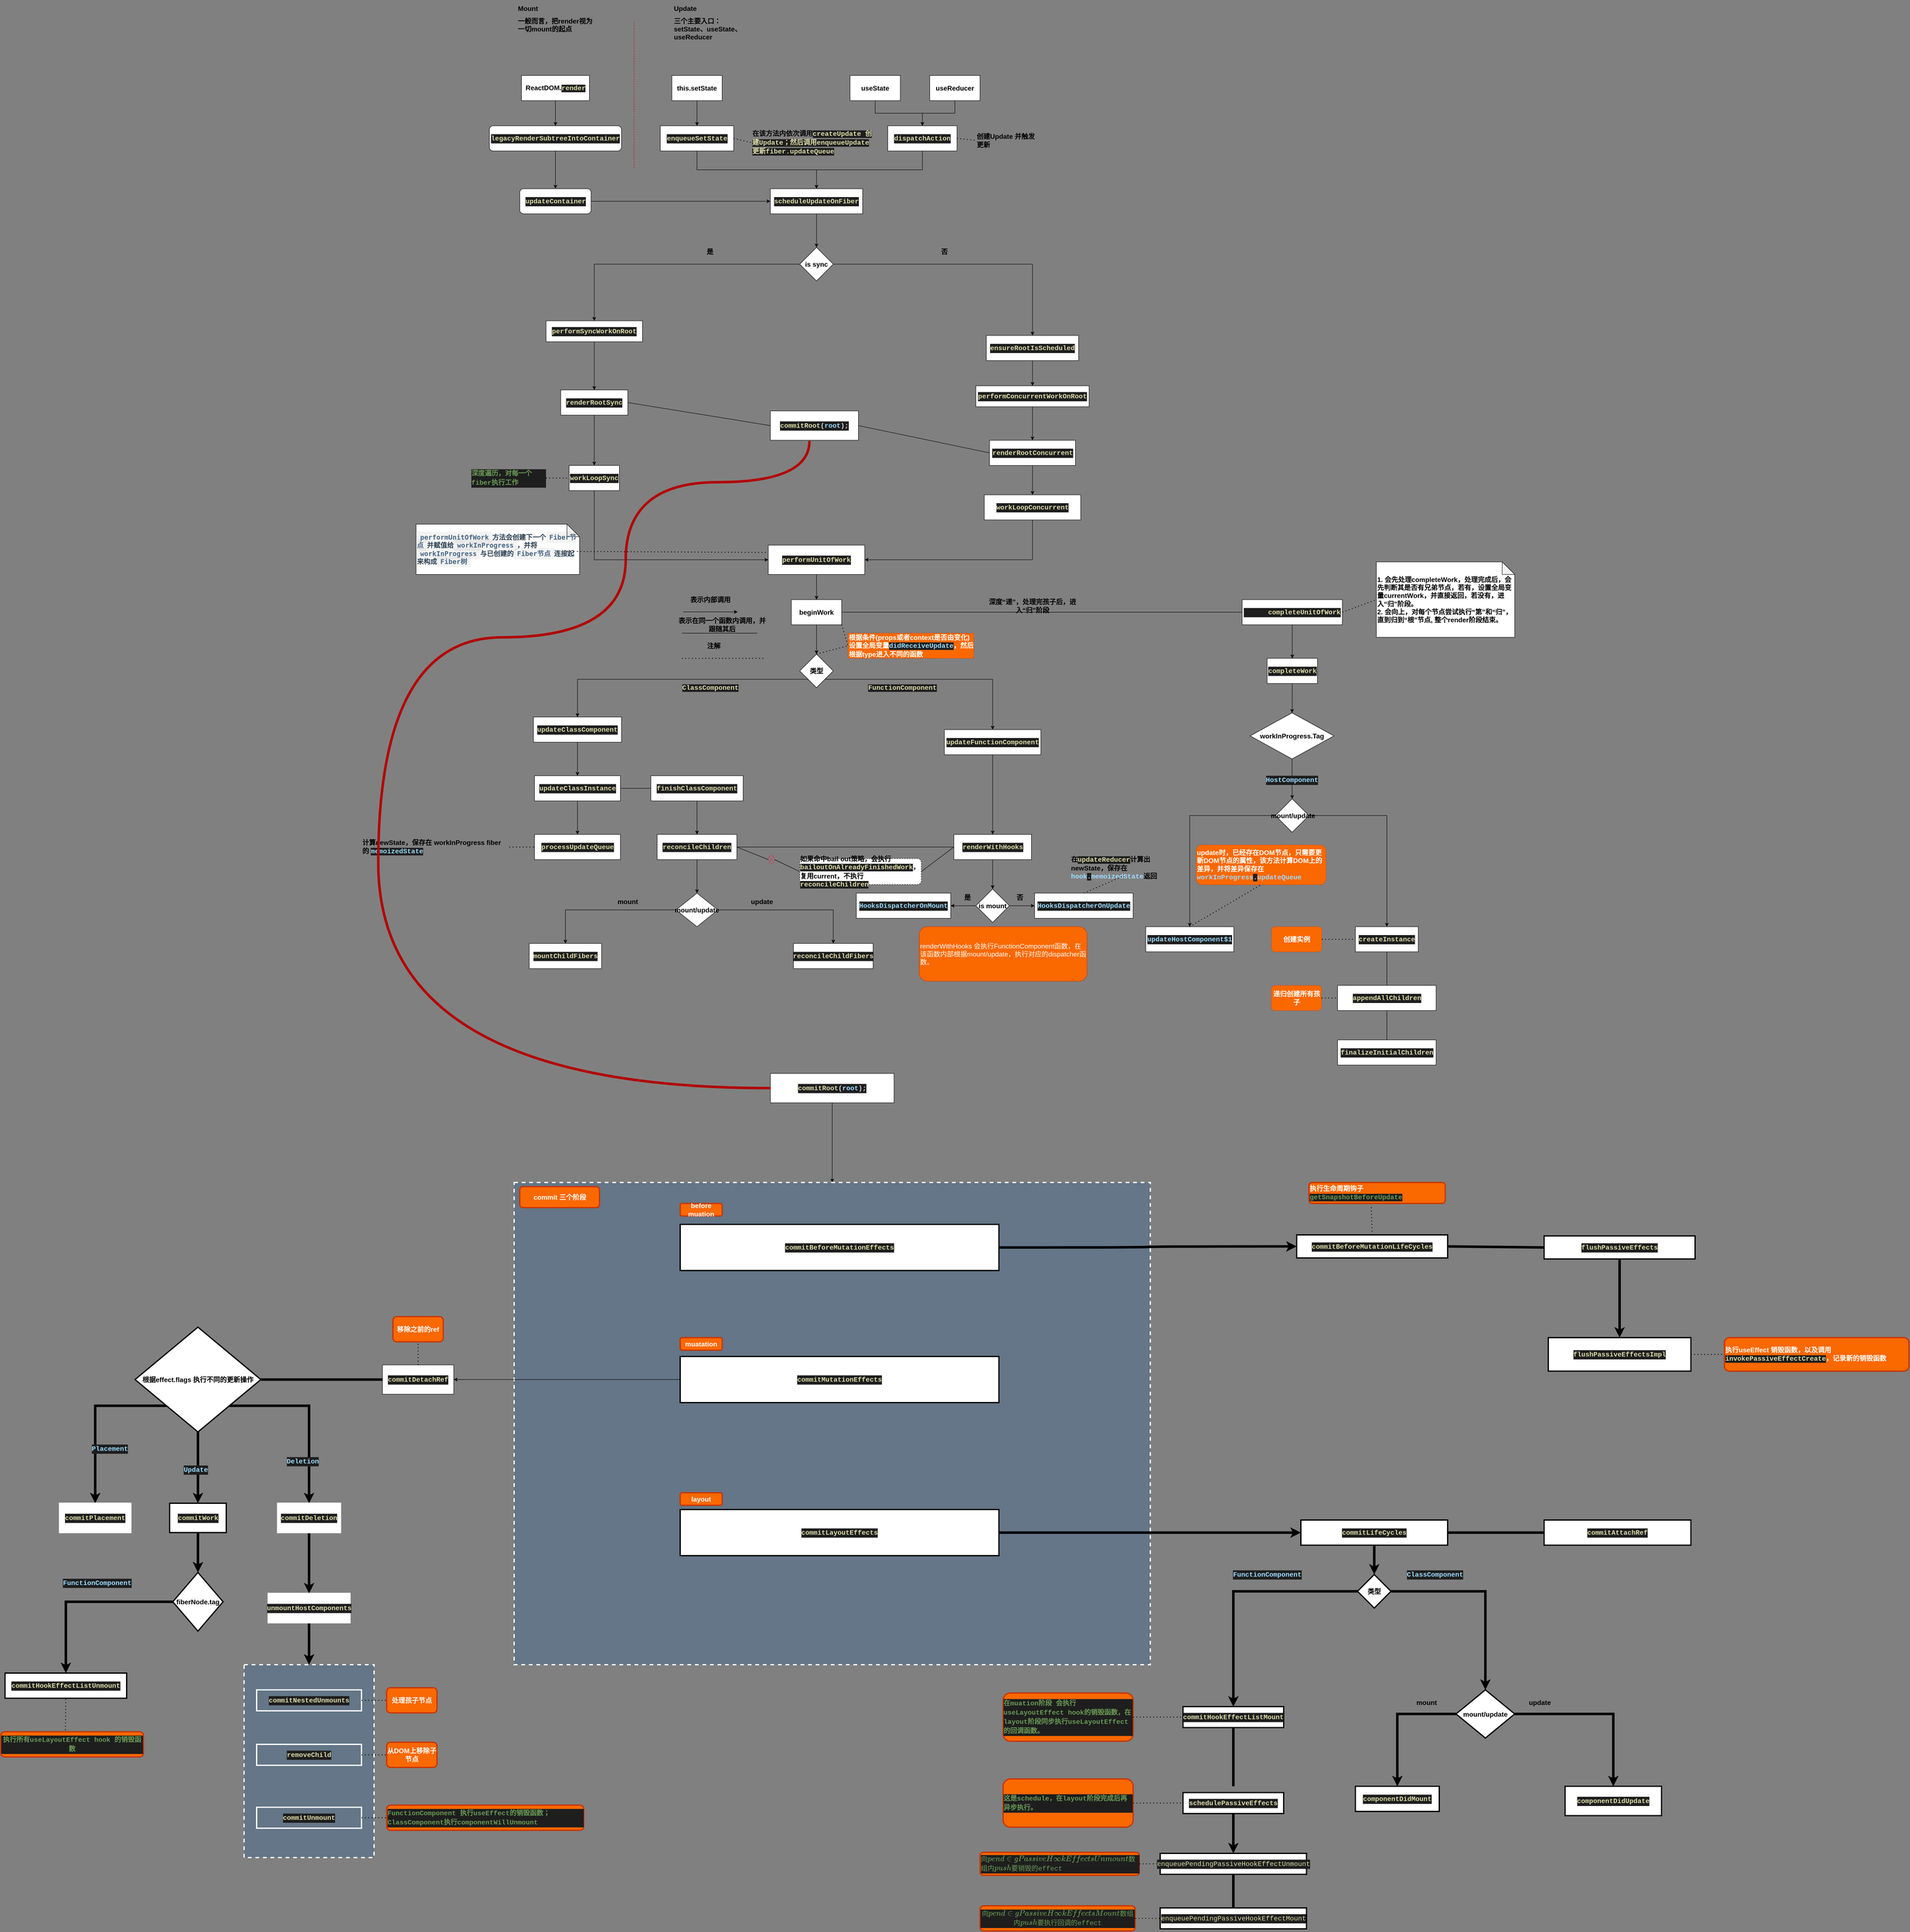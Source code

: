 <mxfile>
    <diagram id="y4k61WV3-oRp5_8Y9yrR" name="Page-1">
        <mxGraphModel dx="1922" dy="1203" grid="1" gridSize="10" guides="1" tooltips="1" connect="1" arrows="1" fold="1" page="1" pageScale="1" pageWidth="5000" pageHeight="10000" background="#808080" math="0" shadow="0">
            <root>
                <mxCell id="0"/>
                <mxCell id="1" parent="0"/>
                <mxCell id="4" value="" style="edgeStyle=orthogonalEdgeStyle;rounded=0;orthogonalLoop=1;jettySize=auto;html=1;fontStyle=1;fontSize=16;" parent="1" source="2" target="3" edge="1">
                    <mxGeometry relative="1" as="geometry"/>
                </mxCell>
                <mxCell id="2" value="beginWork" style="rounded=0;whiteSpace=wrap;html=1;fontStyle=1;fontSize=16;" parent="1" vertex="1">
                    <mxGeometry x="1935" y="3140" width="120" height="60" as="geometry"/>
                </mxCell>
                <mxCell id="5" style="edgeStyle=orthogonalEdgeStyle;rounded=0;orthogonalLoop=1;jettySize=auto;html=1;exitX=0;exitY=1;exitDx=0;exitDy=0;entryX=0.5;entryY=0;entryDx=0;entryDy=0;fontStyle=1;fontSize=16;" parent="1" source="3" target="44" edge="1">
                    <mxGeometry relative="1" as="geometry">
                        <mxPoint x="1820" y="3440" as="targetPoint"/>
                    </mxGeometry>
                </mxCell>
                <mxCell id="7" style="edgeStyle=orthogonalEdgeStyle;rounded=0;orthogonalLoop=1;jettySize=auto;html=1;exitX=1;exitY=1;exitDx=0;exitDy=0;entryX=0.5;entryY=0;entryDx=0;entryDy=0;fontStyle=1;fontSize=16;" parent="1" source="3" target="43" edge="1">
                    <mxGeometry relative="1" as="geometry">
                        <mxPoint x="2160" y="3440" as="targetPoint"/>
                    </mxGeometry>
                </mxCell>
                <mxCell id="3" value="类型" style="rhombus;whiteSpace=wrap;html=1;rounded=0;fontStyle=1;fontSize=16;" parent="1" vertex="1">
                    <mxGeometry x="1955" y="3270" width="80" height="80" as="geometry"/>
                </mxCell>
                <mxCell id="9" value="&lt;span style=&quot;color: rgb(220, 220, 170); font-family: consolas, &amp;quot;courier new&amp;quot;, monospace; font-size: 16px; background-color: rgb(30, 30, 30);&quot;&gt;FunctionComponent&lt;/span&gt;" style="text;html=1;strokeColor=none;fillColor=none;align=center;verticalAlign=middle;whiteSpace=wrap;rounded=0;fontStyle=1;fontSize=16;" parent="1" vertex="1">
                    <mxGeometry x="2115" y="3340" width="170" height="20" as="geometry"/>
                </mxCell>
                <mxCell id="11" value="&lt;span style=&quot;color: rgb(220, 220, 170); font-family: consolas, &amp;quot;courier new&amp;quot;, monospace; font-size: 16px; background-color: rgb(30, 30, 30);&quot;&gt;ClassComponent&lt;/span&gt;" style="text;html=1;strokeColor=none;fillColor=none;align=center;verticalAlign=middle;whiteSpace=wrap;rounded=0;fontStyle=1;fontSize=16;" parent="1" vertex="1">
                    <mxGeometry x="1674" y="3340" width="136" height="20" as="geometry"/>
                </mxCell>
                <mxCell id="13" style="edgeStyle=orthogonalEdgeStyle;rounded=0;orthogonalLoop=1;jettySize=auto;html=1;exitX=0.5;exitY=1;exitDx=0;exitDy=0;entryX=0.5;entryY=0;entryDx=0;entryDy=0;fontStyle=1;fontSize=16;" parent="1" source="12" target="2" edge="1">
                    <mxGeometry relative="1" as="geometry"/>
                </mxCell>
                <mxCell id="12" value="&lt;div style=&quot;color: rgb(212, 212, 212); background-color: rgb(30, 30, 30); font-family: consolas, &amp;quot;courier new&amp;quot;, monospace; font-size: 16px; line-height: 22px;&quot;&gt;&lt;span style=&quot;color: rgb(220, 220, 170); font-size: 16px;&quot;&gt;performUnitOfWork&lt;/span&gt;&lt;/div&gt;" style="rounded=0;whiteSpace=wrap;html=1;fontStyle=1;fontSize=16;" parent="1" vertex="1">
                    <mxGeometry x="1880" y="3010" width="230" height="70" as="geometry"/>
                </mxCell>
                <mxCell id="15" style="edgeStyle=orthogonalEdgeStyle;rounded=0;orthogonalLoop=1;jettySize=auto;html=1;exitX=0.5;exitY=1;exitDx=0;exitDy=0;entryX=1;entryY=0.5;entryDx=0;entryDy=0;fontStyle=1;fontSize=16;" parent="1" source="14" target="12" edge="1">
                    <mxGeometry relative="1" as="geometry"/>
                </mxCell>
                <mxCell id="14" value="&lt;div style=&quot;color: rgb(212, 212, 212); background-color: rgb(30, 30, 30); font-family: consolas, &amp;quot;courier new&amp;quot;, monospace; font-size: 16px; line-height: 22px;&quot;&gt;&lt;span style=&quot;color: rgb(220, 220, 170); font-size: 16px;&quot;&gt;workLoopConcurrent&lt;/span&gt;&lt;/div&gt;" style="rounded=0;whiteSpace=wrap;html=1;fontStyle=1;fontSize=16;" parent="1" vertex="1">
                    <mxGeometry x="2395" y="2890" width="230" height="60" as="geometry"/>
                </mxCell>
                <mxCell id="17" style="edgeStyle=orthogonalEdgeStyle;rounded=0;orthogonalLoop=1;jettySize=auto;html=1;exitX=0.5;exitY=1;exitDx=0;exitDy=0;entryX=0;entryY=0.5;entryDx=0;entryDy=0;fontStyle=1;fontSize=16;" parent="1" source="16" target="12" edge="1">
                    <mxGeometry relative="1" as="geometry">
                        <mxPoint x="1580" y="3045" as="targetPoint"/>
                    </mxGeometry>
                </mxCell>
                <mxCell id="16" value="&lt;div style=&quot;color: rgb(212, 212, 212); background-color: rgb(30, 30, 30); font-family: consolas, &amp;quot;courier new&amp;quot;, monospace; font-size: 16px; line-height: 22px;&quot;&gt;&lt;span style=&quot;color: rgb(220, 220, 170); font-size: 16px;&quot;&gt;workLoopSync&lt;/span&gt;&lt;/div&gt;" style="rounded=0;whiteSpace=wrap;html=1;fontStyle=1;fontSize=16;" parent="1" vertex="1">
                    <mxGeometry x="1405" y="2820" width="120" height="60" as="geometry"/>
                </mxCell>
                <mxCell id="19" style="edgeStyle=orthogonalEdgeStyle;rounded=0;orthogonalLoop=1;jettySize=auto;html=1;exitX=0.5;exitY=1;exitDx=0;exitDy=0;entryX=0.5;entryY=0;entryDx=0;entryDy=0;fontStyle=1;fontSize=16;" parent="1" source="18" target="16" edge="1">
                    <mxGeometry relative="1" as="geometry"/>
                </mxCell>
                <mxCell id="18" value="&lt;div style=&quot;color: rgb(212, 212, 212); background-color: rgb(30, 30, 30); font-family: consolas, &amp;quot;courier new&amp;quot;, monospace; font-size: 16px; line-height: 22px;&quot;&gt;&lt;span style=&quot;color: rgb(220, 220, 170); font-size: 16px;&quot;&gt;renderRootSync&lt;/span&gt;&lt;/div&gt;" style="rounded=0;whiteSpace=wrap;html=1;fontStyle=1;fontSize=16;" parent="1" vertex="1">
                    <mxGeometry x="1385" y="2640" width="160" height="60" as="geometry"/>
                </mxCell>
                <mxCell id="21" style="edgeStyle=orthogonalEdgeStyle;rounded=0;orthogonalLoop=1;jettySize=auto;html=1;exitX=0.5;exitY=1;exitDx=0;exitDy=0;fontStyle=1;fontSize=16;" parent="1" source="20" target="18" edge="1">
                    <mxGeometry relative="1" as="geometry"/>
                </mxCell>
                <mxCell id="20" value="&lt;div style=&quot;color: rgb(212, 212, 212); background-color: rgb(30, 30, 30); font-family: consolas, &amp;quot;courier new&amp;quot;, monospace; font-size: 16px; line-height: 22px;&quot;&gt;&lt;span style=&quot;color: rgb(220, 220, 170); font-size: 16px;&quot;&gt;performSyncWorkOnRoot&lt;/span&gt;&lt;/div&gt;" style="rounded=0;whiteSpace=wrap;html=1;fontStyle=1;fontSize=16;" parent="1" vertex="1">
                    <mxGeometry x="1350" y="2475" width="230" height="50" as="geometry"/>
                </mxCell>
                <mxCell id="102" value="" style="edgeStyle=orthogonalEdgeStyle;rounded=0;orthogonalLoop=1;jettySize=auto;html=1;fontStyle=1;fontSize=16;" parent="1" source="22" target="101" edge="1">
                    <mxGeometry relative="1" as="geometry"/>
                </mxCell>
                <mxCell id="22" value="&lt;div style=&quot;color: rgb(212, 212, 212); background-color: rgb(30, 30, 30); font-family: consolas, &amp;quot;courier new&amp;quot;, monospace; font-size: 16px; line-height: 22px;&quot;&gt;&lt;span style=&quot;color: rgb(220, 220, 170); font-size: 16px;&quot;&gt;scheduleUpdateOnFiber&lt;/span&gt;&lt;/div&gt;" style="rounded=0;whiteSpace=wrap;html=1;fontStyle=1;fontSize=16;" parent="1" vertex="1">
                    <mxGeometry x="1885" y="2160" width="220" height="60" as="geometry"/>
                </mxCell>
                <mxCell id="25" style="edgeStyle=orthogonalEdgeStyle;rounded=0;orthogonalLoop=1;jettySize=auto;html=1;exitX=0.5;exitY=1;exitDx=0;exitDy=0;entryX=0.5;entryY=0;entryDx=0;entryDy=0;fontStyle=1;fontSize=16;" parent="1" source="24" target="14" edge="1">
                    <mxGeometry relative="1" as="geometry"/>
                </mxCell>
                <mxCell id="24" value="&lt;div style=&quot;color: rgb(212, 212, 212); background-color: rgb(30, 30, 30); font-family: consolas, &amp;quot;courier new&amp;quot;, monospace; font-size: 16px; line-height: 22px;&quot;&gt;&lt;div style=&quot;font-family: consolas, &amp;quot;courier new&amp;quot;, monospace; line-height: 22px; font-size: 16px;&quot;&gt;&lt;span style=&quot;color: rgb(220, 220, 170); font-size: 16px;&quot;&gt;renderRootConcurrent&lt;/span&gt;&lt;/div&gt;&lt;/div&gt;" style="rounded=0;whiteSpace=wrap;html=1;fontStyle=1;fontSize=16;" parent="1" vertex="1">
                    <mxGeometry x="2407.5" y="2760" width="205" height="60" as="geometry"/>
                </mxCell>
                <mxCell id="28" style="edgeStyle=orthogonalEdgeStyle;rounded=0;orthogonalLoop=1;jettySize=auto;html=1;exitX=0.5;exitY=1;exitDx=0;exitDy=0;entryX=0.5;entryY=0;entryDx=0;entryDy=0;fontStyle=1;fontSize=16;" parent="1" source="27" target="24" edge="1">
                    <mxGeometry relative="1" as="geometry"/>
                </mxCell>
                <mxCell id="27" value="&lt;div style=&quot;color: rgb(212, 212, 212); background-color: rgb(30, 30, 30); font-family: consolas, &amp;quot;courier new&amp;quot;, monospace; font-size: 16px; line-height: 22px;&quot;&gt;&lt;div style=&quot;font-family: consolas, &amp;quot;courier new&amp;quot;, monospace; line-height: 22px; font-size: 16px;&quot;&gt;&lt;span style=&quot;color: rgb(220, 220, 170); font-size: 16px;&quot;&gt;performConcurrentWorkOnRoot&lt;/span&gt;&lt;/div&gt;&lt;/div&gt;" style="rounded=0;whiteSpace=wrap;html=1;fontStyle=1;fontSize=16;" parent="1" vertex="1">
                    <mxGeometry x="2375" y="2630" width="270" height="50" as="geometry"/>
                </mxCell>
                <mxCell id="30" style="edgeStyle=orthogonalEdgeStyle;rounded=0;orthogonalLoop=1;jettySize=auto;html=1;exitX=0.5;exitY=1;exitDx=0;exitDy=0;entryX=0.5;entryY=0;entryDx=0;entryDy=0;fontStyle=1;fontSize=16;" parent="1" source="29" target="27" edge="1">
                    <mxGeometry relative="1" as="geometry"/>
                </mxCell>
                <mxCell id="29" value="&lt;div style=&quot;color: rgb(212, 212, 212); background-color: rgb(30, 30, 30); font-family: consolas, &amp;quot;courier new&amp;quot;, monospace; font-size: 16px; line-height: 22px;&quot;&gt;&lt;div style=&quot;font-family: consolas, &amp;quot;courier new&amp;quot;, monospace; line-height: 22px; font-size: 16px;&quot;&gt;&lt;span style=&quot;color: rgb(220, 220, 170); font-size: 16px;&quot;&gt;ensureRootIsScheduled&lt;/span&gt;&lt;/div&gt;&lt;/div&gt;" style="rounded=0;whiteSpace=wrap;html=1;fontStyle=1;fontSize=16;" parent="1" vertex="1">
                    <mxGeometry x="2400" y="2510" width="220" height="60" as="geometry"/>
                </mxCell>
                <mxCell id="32" style="edgeStyle=orthogonalEdgeStyle;rounded=0;orthogonalLoop=1;jettySize=auto;html=1;exitX=1;exitY=0.5;exitDx=0;exitDy=0;entryX=0.5;entryY=0;entryDx=0;entryDy=0;fontStyle=1;fontSize=16;" parent="1" source="101" target="29" edge="1">
                    <mxGeometry relative="1" as="geometry">
                        <mxPoint x="2250" y="2460" as="sourcePoint"/>
                    </mxGeometry>
                </mxCell>
                <mxCell id="34" style="edgeStyle=orthogonalEdgeStyle;rounded=0;orthogonalLoop=1;jettySize=auto;html=1;exitX=1;exitY=0.5;exitDx=0;exitDy=0;entryX=0;entryY=0.5;entryDx=0;entryDy=0;fontStyle=1;fontSize=16;" parent="1" source="33" target="22" edge="1">
                    <mxGeometry relative="1" as="geometry"/>
                </mxCell>
                <mxCell id="33" value="&lt;div style=&quot;color: rgb(212, 212, 212); background-color: rgb(30, 30, 30); font-family: consolas, &amp;quot;courier new&amp;quot;, monospace; font-size: 16px; line-height: 22px;&quot;&gt;&lt;span style=&quot;color: rgb(220, 220, 170); font-size: 16px;&quot;&gt;updateContainer&lt;/span&gt;&lt;/div&gt;" style="rounded=1;whiteSpace=wrap;html=1;fontStyle=1;fontSize=16;" parent="1" vertex="1">
                    <mxGeometry x="1287.5" y="2160" width="170" height="60" as="geometry"/>
                </mxCell>
                <mxCell id="36" style="edgeStyle=orthogonalEdgeStyle;rounded=0;orthogonalLoop=1;jettySize=auto;html=1;exitX=0.5;exitY=1;exitDx=0;exitDy=0;fontStyle=1;fontSize=16;" parent="1" source="35" target="33" edge="1">
                    <mxGeometry relative="1" as="geometry"/>
                </mxCell>
                <mxCell id="35" value="&lt;div style=&quot;color: rgb(212, 212, 212); background-color: rgb(30, 30, 30); font-family: consolas, &amp;quot;courier new&amp;quot;, monospace; font-size: 16px; line-height: 22px;&quot;&gt;&lt;span style=&quot;color: rgb(220, 220, 170); font-size: 16px;&quot;&gt;legacyRenderSubtreeIntoContainer&lt;/span&gt;&lt;/div&gt;" style="rounded=1;whiteSpace=wrap;html=1;fontStyle=1;fontSize=16;" parent="1" vertex="1">
                    <mxGeometry x="1215" y="2010" width="315" height="60" as="geometry"/>
                </mxCell>
                <mxCell id="38" style="edgeStyle=orthogonalEdgeStyle;rounded=0;orthogonalLoop=1;jettySize=auto;html=1;exitX=0.5;exitY=1;exitDx=0;exitDy=0;entryX=0.5;entryY=0;entryDx=0;entryDy=0;fontStyle=1;fontSize=16;" parent="1" source="37" target="35" edge="1">
                    <mxGeometry relative="1" as="geometry"/>
                </mxCell>
                <mxCell id="37" value="ReactDOM.&lt;span style=&quot;color: rgb(220, 220, 170); background-color: rgb(30, 30, 30); font-family: consolas, &amp;quot;courier new&amp;quot;, monospace; font-size: 16px;&quot;&gt;render&lt;/span&gt;" style="rounded=0;whiteSpace=wrap;html=1;fontStyle=1;fontSize=16;" parent="1" vertex="1">
                    <mxGeometry x="1291.5" y="1890" width="162" height="60" as="geometry"/>
                </mxCell>
                <mxCell id="40" style="edgeStyle=orthogonalEdgeStyle;rounded=0;orthogonalLoop=1;jettySize=auto;html=1;exitX=0.5;exitY=1;exitDx=0;exitDy=0;entryX=0.5;entryY=0;entryDx=0;entryDy=0;fontStyle=1;fontSize=16;" parent="1" source="39" target="22" edge="1">
                    <mxGeometry relative="1" as="geometry"/>
                </mxCell>
                <mxCell id="39" value="&lt;div style=&quot;color: rgb(212, 212, 212); background-color: rgb(30, 30, 30); font-family: consolas, &amp;quot;courier new&amp;quot;, monospace; font-size: 16px; line-height: 22px;&quot;&gt;&lt;span style=&quot;color: rgb(220, 220, 170); font-size: 16px;&quot;&gt;enqueueSetState&lt;/span&gt;&lt;/div&gt;" style="rounded=0;whiteSpace=wrap;html=1;fontStyle=1;fontSize=16;" parent="1" vertex="1">
                    <mxGeometry x="1622.5" y="2010" width="175" height="60" as="geometry"/>
                </mxCell>
                <mxCell id="42" style="edgeStyle=orthogonalEdgeStyle;rounded=0;orthogonalLoop=1;jettySize=auto;html=1;exitX=0.5;exitY=1;exitDx=0;exitDy=0;entryX=0.5;entryY=0;entryDx=0;entryDy=0;fontStyle=1;fontSize=16;" parent="1" source="41" target="39" edge="1">
                    <mxGeometry relative="1" as="geometry"/>
                </mxCell>
                <mxCell id="41" value="this.setState" style="rounded=0;whiteSpace=wrap;html=1;fontStyle=1;fontSize=16;" parent="1" vertex="1">
                    <mxGeometry x="1650" y="1890" width="120" height="60" as="geometry"/>
                </mxCell>
                <mxCell id="55" value="" style="edgeStyle=none;rounded=0;orthogonalLoop=1;jettySize=auto;html=1;fontStyle=1;fontSize=16;" parent="1" source="43" target="54" edge="1">
                    <mxGeometry relative="1" as="geometry"/>
                </mxCell>
                <mxCell id="43" value="&lt;div style=&quot;color: rgb(212, 212, 212); background-color: rgb(30, 30, 30); font-family: consolas, &amp;quot;courier new&amp;quot;, monospace; font-size: 16px; line-height: 22px;&quot;&gt;&lt;span style=&quot;color: rgb(220, 220, 170); font-size: 16px;&quot;&gt;updateFunctionComponent&lt;/span&gt;&lt;/div&gt;" style="rounded=0;whiteSpace=wrap;html=1;fontStyle=1;fontSize=16;" parent="1" vertex="1">
                    <mxGeometry x="2300" y="3450" width="230" height="60" as="geometry"/>
                </mxCell>
                <mxCell id="46" value="" style="edgeStyle=orthogonalEdgeStyle;rounded=0;orthogonalLoop=1;jettySize=auto;html=1;fontStyle=1;fontSize=16;" parent="1" source="44" target="45" edge="1">
                    <mxGeometry relative="1" as="geometry"/>
                </mxCell>
                <mxCell id="44" value="&lt;div style=&quot;color: rgb(212, 212, 212); background-color: rgb(30, 30, 30); font-family: consolas, &amp;quot;courier new&amp;quot;, monospace; font-size: 16px; line-height: 22px;&quot;&gt;&lt;span style=&quot;color: rgb(220, 220, 170); font-size: 16px;&quot;&gt;updateClassComponent&lt;/span&gt;&lt;/div&gt;" style="rounded=0;whiteSpace=wrap;html=1;fontStyle=1;fontSize=16;" parent="1" vertex="1">
                    <mxGeometry x="1320" y="3420" width="210" height="60" as="geometry"/>
                </mxCell>
                <mxCell id="48" value="" style="edgeStyle=orthogonalEdgeStyle;rounded=0;orthogonalLoop=1;jettySize=auto;html=1;fontStyle=1;fontSize=16;" parent="1" source="45" target="47" edge="1">
                    <mxGeometry relative="1" as="geometry"/>
                </mxCell>
                <mxCell id="45" value="&lt;div style=&quot;color: rgb(212, 212, 212); background-color: rgb(30, 30, 30); font-family: consolas, &amp;quot;courier new&amp;quot;, monospace; font-size: 16px; line-height: 22px;&quot;&gt;&lt;span style=&quot;color: rgb(220, 220, 170); font-size: 16px;&quot;&gt;updateClassInstance&lt;/span&gt;&lt;/div&gt;" style="whiteSpace=wrap;html=1;rounded=0;fontStyle=1;fontSize=16;" parent="1" vertex="1">
                    <mxGeometry x="1322.5" y="3560" width="205" height="60" as="geometry"/>
                </mxCell>
                <mxCell id="47" value="&lt;div style=&quot;color: rgb(212, 212, 212); background-color: rgb(30, 30, 30); font-family: consolas, &amp;quot;courier new&amp;quot;, monospace; font-size: 16px; line-height: 22px;&quot;&gt;&lt;span style=&quot;color: rgb(220, 220, 170); font-size: 16px;&quot;&gt;processUpdateQueue&lt;/span&gt;&lt;/div&gt;" style="whiteSpace=wrap;html=1;rounded=0;fontStyle=1;fontSize=16;" parent="1" vertex="1">
                    <mxGeometry x="1322.5" y="3700" width="205" height="60" as="geometry"/>
                </mxCell>
                <mxCell id="53" value="" style="edgeStyle=none;rounded=0;orthogonalLoop=1;jettySize=auto;html=1;fontStyle=1;fontSize=16;" parent="1" source="49" target="52" edge="1">
                    <mxGeometry relative="1" as="geometry"/>
                </mxCell>
                <mxCell id="49" value="&lt;div style=&quot;color: rgb(212, 212, 212); background-color: rgb(30, 30, 30); font-family: consolas, &amp;quot;courier new&amp;quot;, monospace; font-size: 16px; line-height: 22px;&quot;&gt;&lt;span style=&quot;color: rgb(220, 220, 170); font-size: 16px;&quot;&gt;finishClassComponent&lt;/span&gt;&lt;/div&gt;" style="rounded=0;whiteSpace=wrap;html=1;fontStyle=1;fontSize=16;" parent="1" vertex="1">
                    <mxGeometry x="1600" y="3560" width="220" height="60" as="geometry"/>
                </mxCell>
                <mxCell id="122" value="" style="edgeStyle=orthogonalEdgeStyle;rounded=0;orthogonalLoop=1;jettySize=auto;html=1;fontStyle=1;fontSize=16;" parent="1" source="52" target="121" edge="1">
                    <mxGeometry relative="1" as="geometry"/>
                </mxCell>
                <mxCell id="52" value="&lt;div style=&quot;color: rgb(212, 212, 212); background-color: rgb(30, 30, 30); font-family: consolas, &amp;quot;courier new&amp;quot;, monospace; font-size: 16px; line-height: 22px;&quot;&gt;&lt;span style=&quot;color: rgb(220, 220, 170); font-size: 16px;&quot;&gt;reconcileChildren&lt;/span&gt;&lt;/div&gt;" style="whiteSpace=wrap;html=1;rounded=0;fontStyle=1;fontSize=16;" parent="1" vertex="1">
                    <mxGeometry x="1615" y="3700" width="190" height="60" as="geometry"/>
                </mxCell>
                <mxCell id="86" value="" style="edgeStyle=orthogonalEdgeStyle;rounded=0;orthogonalLoop=1;jettySize=auto;html=1;fontStyle=1;fontSize=16;" parent="1" source="54" target="85" edge="1">
                    <mxGeometry relative="1" as="geometry"/>
                </mxCell>
                <mxCell id="54" value="&lt;div style=&quot;color: rgb(212, 212, 212); background-color: rgb(30, 30, 30); font-family: consolas, &amp;quot;courier new&amp;quot;, monospace; font-size: 16px; line-height: 22px;&quot;&gt;&lt;span style=&quot;color: rgb(220, 220, 170); font-size: 16px;&quot;&gt;renderWithHooks&lt;/span&gt;&lt;/div&gt;" style="rounded=0;whiteSpace=wrap;html=1;fontStyle=1;fontSize=16;" parent="1" vertex="1">
                    <mxGeometry x="2322.5" y="3700" width="185" height="60" as="geometry"/>
                </mxCell>
                <mxCell id="58" value="" style="endArrow=classic;html=1;fontStyle=1;fontSize=16;" parent="1" edge="1">
                    <mxGeometry width="50" height="50" relative="1" as="geometry">
                        <mxPoint x="1677" y="3169.29" as="sourcePoint"/>
                        <mxPoint x="1807" y="3169.29" as="targetPoint"/>
                    </mxGeometry>
                </mxCell>
                <mxCell id="59" value="表示内部调用" style="text;html=1;strokeColor=none;fillColor=none;align=center;verticalAlign=middle;whiteSpace=wrap;rounded=0;fontStyle=1;fontSize=16;" parent="1" vertex="1">
                    <mxGeometry x="1682" y="3130" width="120" height="20" as="geometry"/>
                </mxCell>
                <mxCell id="61" value="表示在同一个函数内调用，并跟随其后" style="text;html=1;strokeColor=none;fillColor=none;align=center;verticalAlign=middle;whiteSpace=wrap;rounded=0;fontStyle=1;fontSize=16;" parent="1" vertex="1">
                    <mxGeometry x="1660" y="3190" width="220" height="20" as="geometry"/>
                </mxCell>
                <mxCell id="63" style="edgeStyle=orthogonalEdgeStyle;rounded=0;orthogonalLoop=1;jettySize=auto;html=1;exitX=0.5;exitY=1;exitDx=0;exitDy=0;entryX=0.5;entryY=0;entryDx=0;entryDy=0;fontStyle=1;fontSize=16;" parent="1" source="62" target="22" edge="1">
                    <mxGeometry relative="1" as="geometry">
                        <mxPoint x="1865" y="2150" as="targetPoint"/>
                    </mxGeometry>
                </mxCell>
                <mxCell id="62" value="&lt;div style=&quot;color: rgb(212, 212, 212); background-color: rgb(30, 30, 30); font-family: consolas, &amp;quot;courier new&amp;quot;, monospace; font-size: 16px; line-height: 22px;&quot;&gt;&lt;span style=&quot;color: rgb(220, 220, 170); font-size: 16px;&quot;&gt;dispatchAction&lt;/span&gt;&lt;/div&gt;" style="rounded=0;whiteSpace=wrap;html=1;fontStyle=1;fontSize=16;" parent="1" vertex="1">
                    <mxGeometry x="2165" y="2010" width="165" height="60" as="geometry"/>
                </mxCell>
                <mxCell id="68" style="edgeStyle=orthogonalEdgeStyle;rounded=0;orthogonalLoop=1;jettySize=auto;html=1;exitX=0.5;exitY=1;exitDx=0;exitDy=0;entryX=0.5;entryY=0;entryDx=0;entryDy=0;fontStyle=1;fontSize=16;" parent="1" source="66" target="62" edge="1">
                    <mxGeometry relative="1" as="geometry">
                        <mxPoint x="2233" y="2010" as="targetPoint"/>
                    </mxGeometry>
                </mxCell>
                <mxCell id="66" value="useState" style="rounded=0;whiteSpace=wrap;html=1;fontStyle=1;fontSize=16;" parent="1" vertex="1">
                    <mxGeometry x="2075" y="1890" width="120" height="60" as="geometry"/>
                </mxCell>
                <mxCell id="69" style="edgeStyle=orthogonalEdgeStyle;rounded=0;orthogonalLoop=1;jettySize=auto;html=1;exitX=0.5;exitY=1;exitDx=0;exitDy=0;entryX=0.5;entryY=0;entryDx=0;entryDy=0;fontStyle=1;fontSize=16;" parent="1" source="67" target="62" edge="1">
                    <mxGeometry relative="1" as="geometry">
                        <mxPoint x="2225" y="2010" as="targetPoint"/>
                    </mxGeometry>
                </mxCell>
                <mxCell id="67" value="useReducer" style="rounded=0;whiteSpace=wrap;html=1;fontStyle=1;fontSize=16;" parent="1" vertex="1">
                    <mxGeometry x="2265" y="1890" width="120" height="60" as="geometry"/>
                </mxCell>
                <mxCell id="73" value="创建Update 并触发更新" style="text;html=1;strokeColor=none;fillColor=none;align=left;verticalAlign=middle;whiteSpace=wrap;rounded=0;fontStyle=1;fontSize=16;" parent="1" vertex="1">
                    <mxGeometry x="2375" y="2020" width="155" height="50" as="geometry"/>
                </mxCell>
                <mxCell id="74" value="" style="endArrow=none;html=1;exitX=1;exitY=0.5;exitDx=0;exitDy=0;entryX=0;entryY=0.5;entryDx=0;entryDy=0;fontStyle=1;fontSize=16;" parent="1" source="45" target="49" edge="1">
                    <mxGeometry width="50" height="50" relative="1" as="geometry">
                        <mxPoint x="1540" y="3610" as="sourcePoint"/>
                        <mxPoint x="1590" y="3560" as="targetPoint"/>
                    </mxGeometry>
                </mxCell>
                <mxCell id="75" value="" style="endArrow=none;html=1;fontStyle=1;fontSize=16;" parent="1" edge="1">
                    <mxGeometry width="50" height="50" relative="1" as="geometry">
                        <mxPoint x="1674" y="3220" as="sourcePoint"/>
                        <mxPoint x="1854" y="3220" as="targetPoint"/>
                    </mxGeometry>
                </mxCell>
                <mxCell id="76" value="" style="endArrow=none;html=1;entryX=0;entryY=0.5;entryDx=0;entryDy=0;exitX=1;exitY=0.5;exitDx=0;exitDy=0;fontStyle=1;fontSize=16;" parent="1" source="52" target="54" edge="1">
                    <mxGeometry width="50" height="50" relative="1" as="geometry">
                        <mxPoint x="1900" y="3760" as="sourcePoint"/>
                        <mxPoint x="1950" y="3710" as="targetPoint"/>
                    </mxGeometry>
                </mxCell>
                <mxCell id="80" value="" style="endArrow=none;dashed=1;html=1;dashPattern=1 3;strokeWidth=2;fontStyle=1;fontSize=16;" parent="1" edge="1">
                    <mxGeometry width="50" height="50" relative="1" as="geometry">
                        <mxPoint x="1674" y="3280" as="sourcePoint"/>
                        <mxPoint x="1874" y="3280" as="targetPoint"/>
                    </mxGeometry>
                </mxCell>
                <mxCell id="81" value="注解" style="text;html=1;strokeColor=none;fillColor=none;align=center;verticalAlign=middle;whiteSpace=wrap;rounded=0;fontStyle=1;fontSize=16;" parent="1" vertex="1">
                    <mxGeometry x="1730" y="3240" width="40" height="20" as="geometry"/>
                </mxCell>
                <mxCell id="82" value="" style="endArrow=none;dashed=1;html=1;dashPattern=1 3;strokeWidth=2;entryX=0;entryY=0.5;entryDx=0;entryDy=0;exitX=1;exitY=0.5;exitDx=0;exitDy=0;fontStyle=1;fontSize=16;" parent="1" source="62" target="73" edge="1">
                    <mxGeometry width="50" height="50" relative="1" as="geometry">
                        <mxPoint x="2330" y="2090" as="sourcePoint"/>
                        <mxPoint x="2375" y="2045" as="targetPoint"/>
                    </mxGeometry>
                </mxCell>
                <mxCell id="84" value="&lt;h1 style=&quot;font-size: 16px;&quot;&gt;Mount&lt;/h1&gt;&lt;div style=&quot;font-size: 16px;&quot;&gt;一般而言，把render视为一切mount的起点&lt;/div&gt;" style="text;html=1;strokeColor=none;fillColor=none;spacing=5;spacingTop=-20;whiteSpace=wrap;overflow=hidden;rounded=0;fontStyle=1;fontSize=16;" parent="1" vertex="1">
                    <mxGeometry x="1277.5" y="1720" width="190" height="120" as="geometry"/>
                </mxCell>
                <mxCell id="88" value="" style="edgeStyle=orthogonalEdgeStyle;rounded=0;orthogonalLoop=1;jettySize=auto;html=1;fontStyle=1;fontSize=16;" parent="1" source="85" target="87" edge="1">
                    <mxGeometry relative="1" as="geometry"/>
                </mxCell>
                <mxCell id="91" value="" style="edgeStyle=orthogonalEdgeStyle;rounded=0;orthogonalLoop=1;jettySize=auto;html=1;fontStyle=1;fontSize=16;" parent="1" source="85" target="90" edge="1">
                    <mxGeometry relative="1" as="geometry"/>
                </mxCell>
                <mxCell id="85" value="is mount" style="rhombus;whiteSpace=wrap;html=1;rounded=0;fontStyle=1;fontSize=16;" parent="1" vertex="1">
                    <mxGeometry x="2375" y="3830" width="80" height="80" as="geometry"/>
                </mxCell>
                <mxCell id="87" value="&lt;div style=&quot;color: rgb(212, 212, 212); background-color: rgb(30, 30, 30); font-family: consolas, &amp;quot;courier new&amp;quot;, monospace; font-size: 16px; line-height: 22px;&quot;&gt;&lt;span style=&quot;color: rgb(156, 220, 254); font-size: 16px;&quot;&gt;HooksDispatcherOnMount&lt;/span&gt;&lt;/div&gt;" style="whiteSpace=wrap;html=1;rounded=0;fontStyle=1;fontSize=16;" parent="1" vertex="1">
                    <mxGeometry x="2090" y="3840" width="225" height="60" as="geometry"/>
                </mxCell>
                <mxCell id="89" value="是" style="text;html=1;strokeColor=none;fillColor=none;align=center;verticalAlign=middle;whiteSpace=wrap;rounded=0;fontStyle=1;fontSize=16;" parent="1" vertex="1">
                    <mxGeometry x="2335" y="3840" width="40" height="20" as="geometry"/>
                </mxCell>
                <mxCell id="90" value="&lt;div style=&quot;color: rgb(212, 212, 212); background-color: rgb(30, 30, 30); font-family: consolas, &amp;quot;courier new&amp;quot;, monospace; font-size: 16px; line-height: 22px;&quot;&gt;&lt;span style=&quot;color: rgb(156, 220, 254); font-size: 16px;&quot;&gt;HooksDispatcherOnUpdate&lt;/span&gt;&lt;/div&gt;" style="whiteSpace=wrap;html=1;rounded=0;fontStyle=1;fontSize=16;" parent="1" vertex="1">
                    <mxGeometry x="2515" y="3840" width="235" height="60" as="geometry"/>
                </mxCell>
                <mxCell id="92" value="否" style="text;html=1;strokeColor=none;fillColor=none;align=center;verticalAlign=middle;whiteSpace=wrap;rounded=0;fontStyle=1;fontSize=16;" parent="1" vertex="1">
                    <mxGeometry x="2460" y="3840" width="40" height="20" as="geometry"/>
                </mxCell>
                <mxCell id="93" value="" style="endArrow=none;dashed=1;html=1;fillColor=#FF0A2B;strokeColor=#CC0000;fontStyle=1;fontSize=16;" parent="1" edge="1">
                    <mxGeometry width="50" height="50" relative="1" as="geometry">
                        <mxPoint x="1560" y="2110" as="sourcePoint"/>
                        <mxPoint x="1560" y="1760" as="targetPoint"/>
                    </mxGeometry>
                </mxCell>
                <mxCell id="94" value="&lt;h1 style=&quot;font-size: 16px;&quot;&gt;Update&lt;/h1&gt;&lt;div style=&quot;font-size: 16px;&quot;&gt;三个主要入口：setState、useState、useReducer&lt;/div&gt;" style="text;html=1;strokeColor=none;fillColor=none;spacing=5;spacingTop=-20;whiteSpace=wrap;overflow=hidden;rounded=0;fontStyle=1;fontSize=16;" parent="1" vertex="1">
                    <mxGeometry x="1650" y="1720" width="190" height="120" as="geometry"/>
                </mxCell>
                <mxCell id="95" value="在该方法内依次调用&lt;span style=&quot;color: rgb(220, 220, 170); background-color: rgb(30, 30, 30); font-family: consolas, &amp;quot;courier new&amp;quot;, monospace; font-size: 16px;&quot;&gt;createUpdate 创建Update；然后调用&lt;/span&gt;&lt;span style=&quot;color: rgb(220, 220, 170); background-color: rgb(30, 30, 30); font-family: consolas, &amp;quot;courier new&amp;quot;, monospace; font-size: 16px;&quot;&gt;enqueueUpdate 更新fiber.updateQueue&lt;/span&gt;" style="text;html=1;strokeColor=none;fillColor=none;align=left;verticalAlign=middle;whiteSpace=wrap;rounded=0;fontStyle=1;fontSize=16;" parent="1" vertex="1">
                    <mxGeometry x="1840" y="2010" width="300" height="80" as="geometry"/>
                </mxCell>
                <mxCell id="96" value="" style="endArrow=none;dashed=1;html=1;dashPattern=1 3;strokeWidth=2;exitX=1;exitY=0.5;exitDx=0;exitDy=0;entryX=0;entryY=0.5;entryDx=0;entryDy=0;fontStyle=1;fontSize=16;" parent="1" source="39" target="95" edge="1">
                    <mxGeometry width="50" height="50" relative="1" as="geometry">
                        <mxPoint x="1795" y="2090" as="sourcePoint"/>
                        <mxPoint x="1845" y="2040" as="targetPoint"/>
                    </mxGeometry>
                </mxCell>
                <mxCell id="97" value="计算newState，保存在 workInProgress fiber 的&amp;nbsp;&lt;span style=&quot;color: rgb(156, 220, 254); background-color: rgb(30, 30, 30); font-family: consolas, &amp;quot;courier new&amp;quot;, monospace; font-size: 16px;&quot;&gt;memoizedState&lt;/span&gt;" style="text;html=1;strokeColor=none;fillColor=none;align=left;verticalAlign=middle;whiteSpace=wrap;rounded=0;fontStyle=1;fontSize=16;" parent="1" vertex="1">
                    <mxGeometry x="910" y="3702.5" width="352.5" height="55" as="geometry"/>
                </mxCell>
                <mxCell id="98" value="" style="endArrow=none;dashed=1;html=1;dashPattern=1 3;strokeWidth=2;exitX=1;exitY=0.5;exitDx=0;exitDy=0;entryX=0;entryY=0.5;entryDx=0;entryDy=0;fontStyle=1;fontSize=16;" parent="1" source="97" target="47" edge="1">
                    <mxGeometry width="50" height="50" relative="1" as="geometry">
                        <mxPoint x="1260" y="3770" as="sourcePoint"/>
                        <mxPoint x="1310" y="3720" as="targetPoint"/>
                    </mxGeometry>
                </mxCell>
                <mxCell id="99" value="在&lt;span style=&quot;color: rgb(220, 220, 170); background-color: rgb(30, 30, 30); font-family: consolas, &amp;quot;courier new&amp;quot;, monospace; font-size: 16px;&quot;&gt;updateReducer&lt;/span&gt;&lt;span style=&quot;font-size: 16px;&quot;&gt;计算出newState，保存在&lt;/span&gt;&lt;span style=&quot;font-family: consolas, &amp;quot;courier new&amp;quot;, monospace; font-size: 16px; color: rgb(156, 220, 254);&quot;&gt;hook&lt;/span&gt;&lt;span style=&quot;background-color: rgb(30, 30, 30); color: rgb(212, 212, 212); font-family: consolas, &amp;quot;courier new&amp;quot;, monospace; font-size: 16px;&quot;&gt;.&lt;/span&gt;&lt;span style=&quot;font-family: consolas, &amp;quot;courier new&amp;quot;, monospace; font-size: 16px; color: rgb(156, 220, 254);&quot;&gt;memoizedState&lt;/span&gt;&lt;span style=&quot;font-size: 16px;&quot;&gt;返回&lt;/span&gt;" style="text;html=1;strokeColor=none;fillColor=none;align=left;verticalAlign=middle;whiteSpace=wrap;rounded=0;fontStyle=1;fontSize=16;" parent="1" vertex="1">
                    <mxGeometry x="2600" y="3760" width="249" height="40" as="geometry"/>
                </mxCell>
                <mxCell id="100" value="" style="endArrow=none;dashed=1;html=1;dashPattern=1 3;strokeWidth=2;exitX=0.5;exitY=0;exitDx=0;exitDy=0;entryX=0.5;entryY=1;entryDx=0;entryDy=0;fontStyle=1;fontSize=16;" parent="1" source="90" target="99" edge="1">
                    <mxGeometry width="50" height="50" relative="1" as="geometry">
                        <mxPoint x="2770" y="3940" as="sourcePoint"/>
                        <mxPoint x="2820" y="3890" as="targetPoint"/>
                    </mxGeometry>
                </mxCell>
                <mxCell id="103" style="edgeStyle=orthogonalEdgeStyle;rounded=0;orthogonalLoop=1;jettySize=auto;html=1;exitX=0;exitY=0.5;exitDx=0;exitDy=0;entryX=0.5;entryY=0;entryDx=0;entryDy=0;fontStyle=1;fontSize=16;" parent="1" source="101" target="20" edge="1">
                    <mxGeometry relative="1" as="geometry"/>
                </mxCell>
                <mxCell id="101" value="is sync" style="rhombus;whiteSpace=wrap;html=1;rounded=0;fontStyle=1;fontSize=16;" parent="1" vertex="1">
                    <mxGeometry x="1955" y="2300" width="80" height="80" as="geometry"/>
                </mxCell>
                <mxCell id="104" value="是" style="text;html=1;strokeColor=none;fillColor=none;align=center;verticalAlign=middle;whiteSpace=wrap;rounded=0;fontStyle=1;fontSize=16;" parent="1" vertex="1">
                    <mxGeometry x="1712" y="2290" width="58" height="40" as="geometry"/>
                </mxCell>
                <mxCell id="105" value="否" style="text;html=1;strokeColor=none;fillColor=none;align=center;verticalAlign=middle;whiteSpace=wrap;rounded=0;fontStyle=1;fontSize=16;" parent="1" vertex="1">
                    <mxGeometry x="2265" y="2290" width="70" height="40" as="geometry"/>
                </mxCell>
                <mxCell id="106" value="&lt;div style=&quot;color: rgb(212, 212, 212); background-color: rgb(30, 30, 30); font-family: consolas, &amp;quot;courier new&amp;quot;, monospace; font-size: 16px; line-height: 22px;&quot;&gt;&lt;span style=&quot;color: rgb(106, 153, 85); font-size: 16px;&quot;&gt;深度遍历，对每一个fiber执行工作&lt;/span&gt;&lt;/div&gt;" style="text;html=1;strokeColor=none;fillColor=none;align=left;verticalAlign=middle;whiteSpace=wrap;rounded=0;fontSize=16;fontStyle=1" parent="1" vertex="1">
                    <mxGeometry x="1170" y="2835" width="180" height="30" as="geometry"/>
                </mxCell>
                <mxCell id="107" value="" style="endArrow=none;dashed=1;html=1;dashPattern=1 3;strokeWidth=2;fontSize=16;entryX=0;entryY=0.5;entryDx=0;entryDy=0;exitX=1;exitY=0.5;exitDx=0;exitDy=0;fontStyle=1" parent="1" source="106" target="16" edge="1">
                    <mxGeometry width="50" height="50" relative="1" as="geometry">
                        <mxPoint x="1360" y="2940" as="sourcePoint"/>
                        <mxPoint x="1410" y="2890" as="targetPoint"/>
                    </mxGeometry>
                </mxCell>
                <mxCell id="115" value="" style="edgeStyle=orthogonalEdgeStyle;rounded=0;orthogonalLoop=1;jettySize=auto;html=1;fontStyle=1;fontSize=16;" parent="1" source="108" target="114" edge="1">
                    <mxGeometry relative="1" as="geometry"/>
                </mxCell>
                <mxCell id="108" value="&lt;div style=&quot;color: rgb(212, 212, 212); background-color: rgb(30, 30, 30); font-family: consolas, &amp;quot;courier new&amp;quot;, monospace; font-size: 16px; line-height: 22px;&quot;&gt;&amp;nbsp;&amp;nbsp;&amp;nbsp;&amp;nbsp;&amp;nbsp;&amp;nbsp;&lt;span style=&quot;color: rgb(220, 220, 170); font-size: 16px;&quot;&gt;completeUnitOfWork&lt;/span&gt;&lt;/div&gt;" style="rounded=0;whiteSpace=wrap;html=1;fontSize=16;align=center;fontStyle=1" parent="1" vertex="1">
                    <mxGeometry x="3010" y="3140" width="239" height="60" as="geometry"/>
                </mxCell>
                <mxCell id="109" value="" style="endArrow=none;html=1;fontSize=16;exitX=1;exitY=0.5;exitDx=0;exitDy=0;entryX=0;entryY=0.5;entryDx=0;entryDy=0;fontStyle=1" parent="1" source="2" target="108" edge="1">
                    <mxGeometry width="50" height="50" relative="1" as="geometry">
                        <mxPoint x="2210" y="3200" as="sourcePoint"/>
                        <mxPoint x="2770" y="3170" as="targetPoint"/>
                    </mxGeometry>
                </mxCell>
                <mxCell id="110" value="深度“递”，处理完孩子后，进入“归”阶段" style="text;html=1;strokeColor=none;fillColor=none;align=center;verticalAlign=middle;whiteSpace=wrap;rounded=0;fontSize=16;fontStyle=1" parent="1" vertex="1">
                    <mxGeometry x="2400" y="3120" width="220" height="70" as="geometry"/>
                </mxCell>
                <mxCell id="111" value="&lt;code style=&quot;color: rgb(71, 101, 130); padding: 0.25rem 0.5rem; margin: 0px; font-size: 16px; background-color: rgba(27, 31, 35, 0.05); border-radius: 3px;&quot;&gt;performUnitOfWork&lt;/code&gt;&lt;span style=&quot;color: rgb(44, 62, 80); font-size: 16px; background-color: rgb(255, 255, 255);&quot;&gt;方法会创建下一个&lt;/span&gt;&lt;code style=&quot;color: rgb(71, 101, 130); padding: 0.25rem 0.5rem; margin: 0px; font-size: 16px; background-color: rgba(27, 31, 35, 0.05); border-radius: 3px;&quot;&gt;Fiber节点&lt;/code&gt;&lt;span style=&quot;color: rgb(44, 62, 80); font-size: 16px; background-color: rgb(255, 255, 255);&quot;&gt;并赋值给&lt;/span&gt;&lt;code style=&quot;color: rgb(71, 101, 130); padding: 0.25rem 0.5rem; margin: 0px; font-size: 16px; background-color: rgba(27, 31, 35, 0.05); border-radius: 3px;&quot;&gt;workInProgress&lt;/code&gt;&lt;span style=&quot;color: rgb(44, 62, 80); font-size: 16px; background-color: rgb(255, 255, 255);&quot;&gt;，并将&lt;/span&gt;&lt;code style=&quot;color: rgb(71, 101, 130); padding: 0.25rem 0.5rem; margin: 0px; font-size: 16px; background-color: rgba(27, 31, 35, 0.05); border-radius: 3px;&quot;&gt;workInProgress&lt;/code&gt;&lt;span style=&quot;color: rgb(44, 62, 80); font-size: 16px; background-color: rgb(255, 255, 255);&quot;&gt;与已创建的&lt;/span&gt;&lt;code style=&quot;color: rgb(71, 101, 130); padding: 0.25rem 0.5rem; margin: 0px; font-size: 16px; background-color: rgba(27, 31, 35, 0.05); border-radius: 3px;&quot;&gt;Fiber节点&lt;/code&gt;&lt;span style=&quot;color: rgb(44, 62, 80); font-size: 16px; background-color: rgb(255, 255, 255);&quot;&gt;连接起来构成&lt;/span&gt;&lt;code style=&quot;color: rgb(71, 101, 130); padding: 0.25rem 0.5rem; margin: 0px; font-size: 16px; background-color: rgba(27, 31, 35, 0.05); border-radius: 3px;&quot;&gt;Fiber树&lt;/code&gt;" style="shape=note;whiteSpace=wrap;html=1;backgroundOutline=1;darkOpacity=0.05;align=left;fontStyle=1;fontSize=16;" parent="1" vertex="1">
                    <mxGeometry x="1040" y="2960" width="390" height="120" as="geometry"/>
                </mxCell>
                <mxCell id="112" value="" style="endArrow=none;dashed=1;html=1;dashPattern=1 3;strokeWidth=2;exitX=0;exitY=0;exitDx=360;exitDy=65;exitPerimeter=0;entryX=0;entryY=0.25;entryDx=0;entryDy=0;fontStyle=1;fontSize=16;" parent="1" source="111" target="12" edge="1">
                    <mxGeometry width="50" height="50" relative="1" as="geometry">
                        <mxPoint x="1290" y="3020" as="sourcePoint"/>
                        <mxPoint x="1730" y="3000" as="targetPoint"/>
                    </mxGeometry>
                </mxCell>
                <mxCell id="113" value="1. 会先处理completeWork，处理完成后，会先判断其是否有兄弟节点，若有，设置全局变量currentWork，并直接返回，若没有，进入“归”阶段。&lt;br style=&quot;font-size: 16px;&quot;&gt;2. 会向上，对每个节点尝试执行“第”和“归”，直到归到“根&quot;节点, 整个render阶段结束。" style="shape=note;whiteSpace=wrap;html=1;backgroundOutline=1;darkOpacity=0.05;align=left;fontStyle=1;fontSize=16;" parent="1" vertex="1">
                    <mxGeometry x="3330" y="3050" width="330" height="180" as="geometry"/>
                </mxCell>
                <mxCell id="138" value="" style="edgeStyle=orthogonalEdgeStyle;rounded=0;orthogonalLoop=1;jettySize=auto;html=1;fontStyle=1;fontSize=16;" parent="1" source="114" target="137" edge="1">
                    <mxGeometry relative="1" as="geometry"/>
                </mxCell>
                <mxCell id="114" value="&lt;div style=&quot;color: rgb(212, 212, 212); background-color: rgb(30, 30, 30); font-family: consolas, &amp;quot;courier new&amp;quot;, monospace; font-size: 16px; line-height: 22px;&quot;&gt;&lt;span style=&quot;color: rgb(220, 220, 170); font-size: 16px;&quot;&gt;completeWork&lt;/span&gt;&lt;/div&gt;" style="whiteSpace=wrap;html=1;rounded=0;fontSize=16;fontStyle=1" parent="1" vertex="1">
                    <mxGeometry x="3069.5" y="3280" width="120" height="60" as="geometry"/>
                </mxCell>
                <mxCell id="116" value="" style="endArrow=none;dashed=1;html=1;dashPattern=1 3;strokeWidth=2;entryX=0;entryY=0.5;entryDx=0;entryDy=0;entryPerimeter=0;exitX=1;exitY=0.5;exitDx=0;exitDy=0;fontStyle=1;fontSize=16;" parent="1" source="108" target="113" edge="1">
                    <mxGeometry width="50" height="50" relative="1" as="geometry">
                        <mxPoint x="3260" y="3310" as="sourcePoint"/>
                        <mxPoint x="3310" y="3260" as="targetPoint"/>
                    </mxGeometry>
                </mxCell>
                <mxCell id="117" value="根据条件(props或者context是否由变化)设置全局变量&lt;span style=&quot;color: rgb(156 , 220 , 254) ; background-color: rgb(30 , 30 , 30) ; font-family: &amp;#34;consolas&amp;#34; , &amp;#34;courier new&amp;#34; , monospace ; font-size: 16px&quot;&gt;didReceiveUpdate&lt;/span&gt;&lt;span style=&quot;font-size: 16px&quot;&gt;，然后根据type进入不同的函数&lt;/span&gt;" style="rounded=0;whiteSpace=wrap;html=1;fillColor=#fa6800;fontColor=#ffffff;dashed=1;strokeColor=#C73500;align=left;fontStyle=1;fontSize=16;" parent="1" vertex="1">
                    <mxGeometry x="2070" y="3220" width="300" height="60" as="geometry"/>
                </mxCell>
                <mxCell id="118" value="" style="endArrow=none;dashed=1;html=1;dashPattern=1 3;strokeWidth=2;entryX=0;entryY=0.5;entryDx=0;entryDy=0;exitX=1;exitY=1;exitDx=0;exitDy=0;fontStyle=1;fontSize=16;" parent="1" source="2" target="117" edge="1">
                    <mxGeometry width="50" height="50" relative="1" as="geometry">
                        <mxPoint x="2020" y="3280" as="sourcePoint"/>
                        <mxPoint x="2070" y="3230" as="targetPoint"/>
                    </mxGeometry>
                </mxCell>
                <mxCell id="119" value="" style="endArrow=none;dashed=1;html=1;dashPattern=1 3;strokeWidth=2;exitX=0.5;exitY=0;exitDx=0;exitDy=0;entryX=0;entryY=0.5;entryDx=0;entryDy=0;fontStyle=1;fontSize=16;" parent="1" source="3" target="117" edge="1">
                    <mxGeometry width="50" height="50" relative="1" as="geometry">
                        <mxPoint x="2190" y="3220" as="sourcePoint"/>
                        <mxPoint x="2080" y="3250" as="targetPoint"/>
                    </mxGeometry>
                </mxCell>
                <mxCell id="124" value="" style="edgeStyle=orthogonalEdgeStyle;rounded=0;orthogonalLoop=1;jettySize=auto;html=1;fontStyle=1;fontSize=16;" parent="1" source="121" target="123" edge="1">
                    <mxGeometry relative="1" as="geometry"/>
                </mxCell>
                <mxCell id="128" value="" style="edgeStyle=orthogonalEdgeStyle;rounded=0;orthogonalLoop=1;jettySize=auto;html=1;fontStyle=1;fontSize=16;" parent="1" source="121" target="127" edge="1">
                    <mxGeometry relative="1" as="geometry"/>
                </mxCell>
                <mxCell id="121" value="mount/update" style="rhombus;whiteSpace=wrap;html=1;rounded=0;fontStyle=1;fontSize=16;" parent="1" vertex="1">
                    <mxGeometry x="1660" y="3840" width="100" height="80" as="geometry"/>
                </mxCell>
                <mxCell id="123" value="&lt;div style=&quot;color: rgb(212, 212, 212); background-color: rgb(30, 30, 30); font-family: consolas, &amp;quot;courier new&amp;quot;, monospace; font-size: 16px; line-height: 22px;&quot;&gt;&lt;span style=&quot;color: rgb(220, 220, 170); font-size: 16px;&quot;&gt;mountChildFibers&lt;/span&gt;&lt;/div&gt;" style="whiteSpace=wrap;html=1;rounded=0;fontStyle=1;fontSize=16;" parent="1" vertex="1">
                    <mxGeometry x="1310" y="3960" width="172.5" height="60" as="geometry"/>
                </mxCell>
                <mxCell id="126" value="mount" style="text;html=1;strokeColor=none;fillColor=none;align=center;verticalAlign=middle;whiteSpace=wrap;rounded=0;dashed=1;fontStyle=1;fontSize=16;" parent="1" vertex="1">
                    <mxGeometry x="1525" y="3850" width="40" height="20" as="geometry"/>
                </mxCell>
                <mxCell id="127" value="&lt;div style=&quot;color: rgb(212, 212, 212); background-color: rgb(30, 30, 30); font-family: consolas, &amp;quot;courier new&amp;quot;, monospace; font-size: 16px; line-height: 22px;&quot;&gt;&lt;span style=&quot;color: rgb(220, 220, 170); font-size: 16px;&quot;&gt;reconcileChildFibers&lt;/span&gt;&lt;/div&gt;" style="whiteSpace=wrap;html=1;rounded=0;fontStyle=1;fontSize=16;" parent="1" vertex="1">
                    <mxGeometry x="1940" y="3960" width="190" height="60" as="geometry"/>
                </mxCell>
                <mxCell id="130" value="update" style="text;html=1;strokeColor=none;fillColor=none;align=center;verticalAlign=middle;whiteSpace=wrap;rounded=0;dashed=1;fontStyle=1;fontSize=16;" parent="1" vertex="1">
                    <mxGeometry x="1845" y="3850" width="40" height="20" as="geometry"/>
                </mxCell>
                <mxCell id="131" value="&lt;div style=&quot;text-align: left; font-size: 16px;&quot;&gt;&lt;span style=&quot;font-size: 16px;&quot;&gt;如果命中bail out策略，会执行&lt;/span&gt;&lt;span style=&quot;color: rgb(220, 220, 170); background-color: rgb(30, 30, 30); font-family: consolas, &amp;quot;courier new&amp;quot;, monospace; font-size: 16px;&quot;&gt;bailoutOnAlreadyFinishedWork&lt;/span&gt;&lt;span style=&quot;font-size: 16px;&quot;&gt;，复用current，不执行&lt;/span&gt;&lt;span style=&quot;color: rgb(220, 220, 170); font-family: consolas, &amp;quot;courier new&amp;quot;, monospace; font-size: 16px; background-color: rgb(30, 30, 30);&quot;&gt;reconcileChildren&lt;/span&gt;&lt;/div&gt;" style="rounded=1;whiteSpace=wrap;html=1;dashed=1;strokeColor=#000000;fontStyle=1;fontSize=16;" parent="1" vertex="1">
                    <mxGeometry x="1955" y="3757.5" width="290" height="62" as="geometry"/>
                </mxCell>
                <mxCell id="132" value="" style="endArrow=none;html=1;entryX=0;entryY=0.5;entryDx=0;entryDy=0;exitX=1;exitY=0.5;exitDx=0;exitDy=0;fontStyle=1;fontSize=16;" parent="1" source="131" target="54" edge="1">
                    <mxGeometry width="50" height="50" relative="1" as="geometry">
                        <mxPoint x="2280" y="3830" as="sourcePoint"/>
                        <mxPoint x="2330" y="3780" as="targetPoint"/>
                    </mxGeometry>
                </mxCell>
                <mxCell id="134" value="" style="endArrow=none;html=1;entryX=1;entryY=0.5;entryDx=0;entryDy=0;exitX=0;exitY=0.5;exitDx=0;exitDy=0;fontStyle=1;fontSize=16;" parent="1" source="135" target="52" edge="1">
                    <mxGeometry width="50" height="50" relative="1" as="geometry">
                        <mxPoint x="1980" y="3760" as="sourcePoint"/>
                        <mxPoint x="2030" y="3710" as="targetPoint"/>
                    </mxGeometry>
                </mxCell>
                <mxCell id="135" value="" style="shape=sumEllipse;perimeter=ellipsePerimeter;whiteSpace=wrap;html=1;backgroundOutline=1;dashed=1;fillColor=none;strokeColor=#FF0A2B;fontStyle=1;fontSize=16;" parent="1" vertex="1">
                    <mxGeometry x="1880" y="3750" width="15" height="20" as="geometry"/>
                </mxCell>
                <mxCell id="136" value="" style="endArrow=none;html=1;entryX=1;entryY=0.5;entryDx=0;entryDy=0;exitX=0;exitY=0.5;exitDx=0;exitDy=0;fontStyle=1;fontSize=16;" parent="1" source="131" target="135" edge="1">
                    <mxGeometry width="50" height="50" relative="1" as="geometry">
                        <mxPoint x="1955" y="3788.5" as="sourcePoint"/>
                        <mxPoint x="1805" y="3730" as="targetPoint"/>
                    </mxGeometry>
                </mxCell>
                <mxCell id="140" value="" style="edgeStyle=orthogonalEdgeStyle;rounded=0;orthogonalLoop=1;jettySize=auto;html=1;fontStyle=1;fontSize=16;" parent="1" source="137" target="139" edge="1">
                    <mxGeometry relative="1" as="geometry"/>
                </mxCell>
                <mxCell id="137" value="workInProgress.Tag" style="rhombus;whiteSpace=wrap;html=1;rounded=0;fontSize=16;fontStyle=1" parent="1" vertex="1">
                    <mxGeometry x="3029" y="3410" width="200" height="110" as="geometry"/>
                </mxCell>
                <mxCell id="143" value="" style="edgeStyle=orthogonalEdgeStyle;rounded=0;orthogonalLoop=1;jettySize=auto;html=1;fontStyle=1;fontSize=16;" parent="1" source="139" target="142" edge="1">
                    <mxGeometry relative="1" as="geometry"/>
                </mxCell>
                <mxCell id="145" value="" style="edgeStyle=orthogonalEdgeStyle;rounded=0;orthogonalLoop=1;jettySize=auto;html=1;fontStyle=1;fontSize=16;" parent="1" source="139" target="144" edge="1">
                    <mxGeometry relative="1" as="geometry"/>
                </mxCell>
                <mxCell id="139" value="&amp;nbsp;mount/update" style="rhombus;whiteSpace=wrap;html=1;rounded=0;fontSize=16;fontStyle=1" parent="1" vertex="1">
                    <mxGeometry x="3089.25" y="3615" width="80" height="80" as="geometry"/>
                </mxCell>
                <mxCell id="141" value="&lt;div style=&quot;color: rgb(212, 212, 212); background-color: rgb(30, 30, 30); font-family: consolas, &amp;quot;courier new&amp;quot;, monospace; font-size: 16px; line-height: 22px;&quot;&gt;&lt;span style=&quot;color: rgb(156, 220, 254); font-size: 16px;&quot;&gt;HostComponent&lt;/span&gt;&lt;/div&gt;" style="text;html=1;strokeColor=none;fillColor=none;align=center;verticalAlign=middle;whiteSpace=wrap;rounded=0;dashed=1;fontStyle=1;fontSize=16;" parent="1" vertex="1">
                    <mxGeometry x="3109" y="3560" width="40" height="20" as="geometry"/>
                </mxCell>
                <mxCell id="142" value="&lt;div style=&quot;color: rgb(212, 212, 212); background-color: rgb(30, 30, 30); font-family: consolas, &amp;quot;courier new&amp;quot;, monospace; font-size: 16px; line-height: 22px;&quot;&gt;&lt;span style=&quot;color: rgb(156, 220, 254); font-size: 16px;&quot;&gt;updateHostComponent$1&lt;/span&gt;&lt;/div&gt;" style="whiteSpace=wrap;html=1;rounded=0;fontSize=16;fontStyle=1" parent="1" vertex="1">
                    <mxGeometry x="2780" y="3920" width="210" height="60" as="geometry"/>
                </mxCell>
                <mxCell id="144" value="&lt;div style=&quot;color: rgb(212, 212, 212); background-color: rgb(30, 30, 30); font-family: consolas, &amp;quot;courier new&amp;quot;, monospace; font-size: 16px; line-height: 22px;&quot;&gt;&lt;span style=&quot;color: rgb(220, 220, 170); font-size: 16px;&quot;&gt;createInstance&lt;/span&gt;&lt;/div&gt;" style="whiteSpace=wrap;html=1;rounded=0;fontSize=16;fontStyle=1" parent="1" vertex="1">
                    <mxGeometry x="3280" y="3920" width="150" height="60" as="geometry"/>
                </mxCell>
                <mxCell id="146" value="update时，已经存在DOM节点，只需要更新DOM节点的属性，该方法计算DOM上的差异，并将差异保存在&lt;span style=&quot;font-family: consolas, &amp;quot;courier new&amp;quot;, monospace; font-size: 16px; color: rgb(156, 220, 254);&quot;&gt;workInProgress&lt;/span&gt;&lt;span style=&quot;background-color: rgb(30, 30, 30); color: rgb(212, 212, 212); font-family: consolas, &amp;quot;courier new&amp;quot;, monospace; font-size: 16px;&quot;&gt;.&lt;/span&gt;&lt;span style=&quot;font-family: consolas, &amp;quot;courier new&amp;quot;, monospace; font-size: 16px; color: rgb(156, 220, 254);&quot;&gt;updateQueue&lt;/span&gt;" style="rounded=1;whiteSpace=wrap;html=1;dashed=1;fillColor=#fa6800;fontColor=#ffffff;strokeColor=#C73500;align=left;fontStyle=1;fontSize=16;" parent="1" vertex="1">
                    <mxGeometry x="2900" y="3725" width="310" height="95" as="geometry"/>
                </mxCell>
                <mxCell id="147" value="" style="endArrow=none;dashed=1;html=1;dashPattern=1 3;strokeWidth=2;entryX=0.5;entryY=1;entryDx=0;entryDy=0;exitX=0.5;exitY=0;exitDx=0;exitDy=0;fontStyle=1;fontSize=16;" parent="1" source="142" target="146" edge="1">
                    <mxGeometry width="50" height="50" relative="1" as="geometry">
                        <mxPoint x="2940" y="3900" as="sourcePoint"/>
                        <mxPoint x="2990" y="3850" as="targetPoint"/>
                    </mxGeometry>
                </mxCell>
                <mxCell id="148" value="&lt;div style=&quot;color: rgb(212, 212, 212); background-color: rgb(30, 30, 30); font-family: consolas, &amp;quot;courier new&amp;quot;, monospace; font-size: 16px; line-height: 22px;&quot;&gt;&lt;div style=&quot;font-family: consolas, &amp;quot;courier new&amp;quot;, monospace; line-height: 22px; font-size: 16px;&quot;&gt;&lt;span style=&quot;color: rgb(220, 220, 170); font-size: 16px;&quot;&gt;appendAllChildren&lt;/span&gt;&lt;/div&gt;&lt;/div&gt;" style="whiteSpace=wrap;html=1;rounded=0;fontSize=16;fontStyle=1" parent="1" vertex="1">
                    <mxGeometry x="3237.5" y="4060" width="235" height="60" as="geometry"/>
                </mxCell>
                <mxCell id="150" value="" style="endArrow=none;html=1;entryX=0.5;entryY=1;entryDx=0;entryDy=0;exitX=0.5;exitY=0;exitDx=0;exitDy=0;fontStyle=1;fontSize=16;" parent="1" source="148" target="144" edge="1">
                    <mxGeometry width="50" height="50" relative="1" as="geometry">
                        <mxPoint x="3320" y="4050" as="sourcePoint"/>
                        <mxPoint x="3370" y="4000" as="targetPoint"/>
                    </mxGeometry>
                </mxCell>
                <mxCell id="151" value="&lt;div style=&quot;color: rgb(212, 212, 212); background-color: rgb(30, 30, 30); font-family: consolas, &amp;quot;courier new&amp;quot;, monospace; font-size: 16px; line-height: 22px;&quot;&gt;&lt;span style=&quot;color: rgb(220, 220, 170); font-size: 16px;&quot;&gt;finalizeInitialChildren&lt;/span&gt;&lt;/div&gt;" style="whiteSpace=wrap;html=1;rounded=0;fontSize=16;fontStyle=1" parent="1" vertex="1">
                    <mxGeometry x="3237.5" y="4190" width="235" height="60" as="geometry"/>
                </mxCell>
                <mxCell id="152" value="" style="endArrow=none;html=1;entryX=0.5;entryY=1;entryDx=0;entryDy=0;exitX=0.5;exitY=0;exitDx=0;exitDy=0;fontStyle=1;fontSize=16;" parent="1" source="151" target="148" edge="1">
                    <mxGeometry width="50" height="50" relative="1" as="geometry">
                        <mxPoint x="3365" y="4070" as="sourcePoint"/>
                        <mxPoint x="3365" y="3990" as="targetPoint"/>
                    </mxGeometry>
                </mxCell>
                <mxCell id="153" value="创建实例" style="rounded=1;whiteSpace=wrap;html=1;dashed=1;strokeColor=#C73500;fillColor=#fa6800;fontColor=#ffffff;fontStyle=1;fontSize=16;" parent="1" vertex="1">
                    <mxGeometry x="3080" y="3920" width="120" height="60" as="geometry"/>
                </mxCell>
                <mxCell id="154" value="递归创建所有孩子" style="rounded=1;whiteSpace=wrap;html=1;dashed=1;strokeColor=#C73500;fillColor=#fa6800;fontColor=#ffffff;fontStyle=1;fontSize=16;" parent="1" vertex="1">
                    <mxGeometry x="3079.5" y="4060" width="120" height="60" as="geometry"/>
                </mxCell>
                <mxCell id="155" value="" style="endArrow=none;dashed=1;html=1;dashPattern=1 3;strokeWidth=2;entryX=0;entryY=0.5;entryDx=0;entryDy=0;exitX=1;exitY=0.5;exitDx=0;exitDy=0;fontStyle=1;fontSize=16;" parent="1" source="153" target="144" edge="1">
                    <mxGeometry width="50" height="50" relative="1" as="geometry">
                        <mxPoint x="3210" y="4040" as="sourcePoint"/>
                        <mxPoint x="3260" y="3990" as="targetPoint"/>
                    </mxGeometry>
                </mxCell>
                <mxCell id="156" value="" style="endArrow=none;dashed=1;html=1;dashPattern=1 3;strokeWidth=2;entryX=0;entryY=0.5;entryDx=0;entryDy=0;exitX=1;exitY=0.5;exitDx=0;exitDy=0;fontStyle=1;fontSize=16;" parent="1" source="154" target="148" edge="1">
                    <mxGeometry width="50" height="50" relative="1" as="geometry">
                        <mxPoint x="3170" y="4200" as="sourcePoint"/>
                        <mxPoint x="3220" y="4150" as="targetPoint"/>
                    </mxGeometry>
                </mxCell>
                <mxCell id="162" style="edgeStyle=orthogonalEdgeStyle;rounded=0;orthogonalLoop=1;jettySize=auto;html=1;exitX=0.5;exitY=1;exitDx=0;exitDy=0;fontStyle=1;fontSize=16;" parent="1" source="157" target="161" edge="1">
                    <mxGeometry relative="1" as="geometry"/>
                </mxCell>
                <mxCell id="157" value="&lt;div style=&quot;color: rgb(212, 212, 212); background-color: rgb(30, 30, 30); font-family: consolas, &amp;quot;courier new&amp;quot;, monospace; font-size: 16px; line-height: 22px;&quot;&gt;&lt;span style=&quot;color: rgb(220, 220, 170); font-size: 16px;&quot;&gt;commitRoot&lt;/span&gt;(&lt;span style=&quot;color: rgb(156, 220, 254); font-size: 16px;&quot;&gt;root&lt;/span&gt;);&lt;/div&gt;" style="rounded=0;whiteSpace=wrap;html=1;fontStyle=1;fontSize=16;" parent="1" vertex="1">
                    <mxGeometry x="1885" y="4270" width="295" height="70" as="geometry"/>
                </mxCell>
                <mxCell id="158" value="&lt;div style=&quot;color: rgb(212, 212, 212); background-color: rgb(30, 30, 30); font-family: consolas, &amp;quot;courier new&amp;quot;, monospace; font-size: 16px; line-height: 22px;&quot;&gt;&lt;span style=&quot;color: rgb(220, 220, 170); font-size: 16px;&quot;&gt;commitRoot&lt;/span&gt;(&lt;span style=&quot;color: rgb(156, 220, 254); font-size: 16px;&quot;&gt;root&lt;/span&gt;);&lt;/div&gt;" style="rounded=0;whiteSpace=wrap;html=1;fontStyle=1;fontSize=16;" parent="1" vertex="1">
                    <mxGeometry x="1885" y="2690" width="210" height="70" as="geometry"/>
                </mxCell>
                <mxCell id="159" value="" style="endArrow=none;html=1;entryX=1;entryY=0.5;entryDx=0;entryDy=0;exitX=0;exitY=0.5;exitDx=0;exitDy=0;fontStyle=1;fontSize=16;" parent="1" source="158" target="18" edge="1">
                    <mxGeometry width="50" height="50" relative="1" as="geometry">
                        <mxPoint x="1720" y="2640" as="sourcePoint"/>
                        <mxPoint x="1770" y="2590" as="targetPoint"/>
                    </mxGeometry>
                </mxCell>
                <mxCell id="160" value="" style="endArrow=none;html=1;entryX=0;entryY=0.5;entryDx=0;entryDy=0;exitX=1;exitY=0.5;exitDx=0;exitDy=0;fontStyle=1;fontSize=16;" parent="1" source="158" target="24" edge="1">
                    <mxGeometry width="50" height="50" relative="1" as="geometry">
                        <mxPoint x="2230" y="2790" as="sourcePoint"/>
                        <mxPoint x="2280" y="2740" as="targetPoint"/>
                    </mxGeometry>
                </mxCell>
                <mxCell id="161" value="" style="rounded=0;whiteSpace=wrap;html=1;dashed=1;strokeWidth=3;fillColor=#647687;fontColor=#ffffff;strokeColor=#FFFFFF;fontStyle=1;fontSize=16;" parent="1" vertex="1">
                    <mxGeometry x="1274" y="4530" width="1517" height="1150" as="geometry"/>
                </mxCell>
                <mxCell id="172" value="" style="edgeStyle=orthogonalEdgeStyle;curved=1;rounded=0;orthogonalLoop=1;jettySize=auto;html=1;strokeWidth=6;fontStyle=1;fontSize=16;" parent="1" source="163" target="171" edge="1">
                    <mxGeometry relative="1" as="geometry"/>
                </mxCell>
                <mxCell id="163" value="&lt;div style=&quot;color: rgb(212, 212, 212); background-color: rgb(30, 30, 30); font-family: consolas, &amp;quot;courier new&amp;quot;, monospace; font-size: 16px; line-height: 22px;&quot;&gt;&lt;span style=&quot;color: rgb(220, 220, 170); font-size: 16px;&quot;&gt;commitBeforeMutationEffects&lt;/span&gt;&lt;/div&gt;" style="rounded=0;whiteSpace=wrap;html=1;strokeWidth=3;fontStyle=1;fontSize=16;" parent="1" vertex="1">
                    <mxGeometry x="1670" y="4630" width="760" height="110" as="geometry"/>
                </mxCell>
                <mxCell id="250" style="edgeStyle=orthogonalEdgeStyle;rounded=0;orthogonalLoop=1;jettySize=auto;html=1;exitX=0;exitY=0.5;exitDx=0;exitDy=0;entryX=1;entryY=0.5;entryDx=0;entryDy=0;fontSize=16;" edge="1" parent="1" source="164" target="249">
                    <mxGeometry relative="1" as="geometry"/>
                </mxCell>
                <mxCell id="164" value="&lt;div style=&quot;color: rgb(212, 212, 212); background-color: rgb(30, 30, 30); font-family: consolas, &amp;quot;courier new&amp;quot;, monospace; font-size: 16px; line-height: 22px;&quot;&gt;&lt;div style=&quot;font-family: consolas, &amp;quot;courier new&amp;quot;, monospace; line-height: 22px; font-size: 16px;&quot;&gt;&lt;span style=&quot;color: rgb(220, 220, 170); font-size: 16px;&quot;&gt;commitMutationEffects&lt;/span&gt;&lt;/div&gt;&lt;/div&gt;" style="rounded=0;whiteSpace=wrap;html=1;strokeWidth=3;fontStyle=1;fontSize=16;" parent="1" vertex="1">
                    <mxGeometry x="1670" y="4945" width="760" height="110" as="geometry"/>
                </mxCell>
                <mxCell id="216" value="" style="edgeStyle=orthogonalEdgeStyle;rounded=0;orthogonalLoop=1;jettySize=auto;html=1;strokeWidth=6;fontStyle=1;fontSize=16;" parent="1" source="165" target="215" edge="1">
                    <mxGeometry relative="1" as="geometry"/>
                </mxCell>
                <mxCell id="165" value="&lt;div style=&quot;color: rgb(212, 212, 212); background-color: rgb(30, 30, 30); font-family: consolas, &amp;quot;courier new&amp;quot;, monospace; font-size: 16px; line-height: 22px;&quot;&gt;&lt;div style=&quot;font-family: consolas, &amp;quot;courier new&amp;quot;, monospace; line-height: 22px; font-size: 16px;&quot;&gt;&lt;span style=&quot;color: rgb(220, 220, 170); font-size: 16px;&quot;&gt;commitLayoutEffects&lt;/span&gt;&lt;/div&gt;&lt;/div&gt;" style="rounded=0;whiteSpace=wrap;html=1;strokeWidth=3;fontStyle=1;fontSize=16;" parent="1" vertex="1">
                    <mxGeometry x="1670" y="5310" width="760" height="110" as="geometry"/>
                </mxCell>
                <mxCell id="166" value="&lt;font style=&quot;font-size: 16px;&quot;&gt;&lt;span style=&quot;font-size: 16px;&quot;&gt;commit 三个阶段&lt;/span&gt;&lt;/font&gt;" style="rounded=1;whiteSpace=wrap;html=1;strokeWidth=3;fillColor=#fa6800;strokeColor=#C73500;fontColor=#ffffff;fontStyle=1;fontSize=16;" parent="1" vertex="1">
                    <mxGeometry x="1287.5" y="4540" width="190" height="50" as="geometry"/>
                </mxCell>
                <mxCell id="167" value="before muation" style="rounded=1;whiteSpace=wrap;html=1;strokeWidth=3;fillColor=#fa6800;strokeColor=#C73500;fontColor=#ffffff;fontStyle=1;fontSize=16;" parent="1" vertex="1">
                    <mxGeometry x="1670" y="4580" width="100" height="30" as="geometry"/>
                </mxCell>
                <mxCell id="168" value="muatation" style="rounded=1;whiteSpace=wrap;html=1;strokeWidth=3;fillColor=#fa6800;strokeColor=#C73500;fontColor=#ffffff;fontStyle=1;fontSize=16;" parent="1" vertex="1">
                    <mxGeometry x="1670" y="4900" width="100" height="30" as="geometry"/>
                </mxCell>
                <mxCell id="169" value="layout" style="rounded=1;whiteSpace=wrap;html=1;strokeWidth=3;fillColor=#fa6800;strokeColor=#C73500;fontColor=#ffffff;fontStyle=1;fontSize=16;" parent="1" vertex="1">
                    <mxGeometry x="1670" y="5270" width="100" height="30" as="geometry"/>
                </mxCell>
                <mxCell id="170" value="" style="endArrow=none;html=1;edgeStyle=orthogonalEdgeStyle;curved=1;entryX=0.444;entryY=1.023;entryDx=0;entryDy=0;entryPerimeter=0;exitX=0;exitY=0.5;exitDx=0;exitDy=0;fillColor=#e51400;strokeColor=#B20000;strokeWidth=6;fontStyle=1;fontSize=16;" parent="1" source="157" target="158" edge="1">
                    <mxGeometry width="50" height="50" relative="1" as="geometry">
                        <mxPoint x="1590" y="4211.852" as="sourcePoint"/>
                        <mxPoint x="1770" y="2790" as="targetPoint"/>
                        <Array as="points">
                            <mxPoint x="950" y="4305"/>
                            <mxPoint x="950" y="3230"/>
                            <mxPoint x="1540" y="3230"/>
                            <mxPoint x="1540" y="2860"/>
                            <mxPoint x="1978" y="2860"/>
                        </Array>
                    </mxGeometry>
                </mxCell>
                <mxCell id="171" value="&lt;div style=&quot;color: rgb(212, 212, 212); background-color: rgb(30, 30, 30); font-family: consolas, &amp;quot;courier new&amp;quot;, monospace; font-size: 16px; line-height: 22px;&quot;&gt;&lt;span style=&quot;color: rgb(220, 220, 170); font-size: 16px;&quot;&gt;commitBeforeMutationLifeCycles&lt;/span&gt;&lt;/div&gt;" style="whiteSpace=wrap;html=1;rounded=0;strokeWidth=3;fontStyle=1;fontSize=16;" parent="1" vertex="1">
                    <mxGeometry x="3140" y="4655" width="360" height="55" as="geometry"/>
                </mxCell>
                <mxCell id="176" value="" style="edgeStyle=orthogonalEdgeStyle;curved=1;rounded=0;orthogonalLoop=1;jettySize=auto;html=1;strokeWidth=6;fontStyle=1;fontSize=16;" parent="1" source="173" target="175" edge="1">
                    <mxGeometry relative="1" as="geometry"/>
                </mxCell>
                <mxCell id="173" value="&lt;div style=&quot;color: rgb(212, 212, 212); background-color: rgb(30, 30, 30); font-family: consolas, &amp;quot;courier new&amp;quot;, monospace; font-size: 16px; line-height: 22px;&quot;&gt;&lt;div style=&quot;font-family: consolas, &amp;quot;courier new&amp;quot;, monospace; line-height: 22px; font-size: 16px;&quot;&gt;&lt;span style=&quot;color: rgb(220, 220, 170); font-size: 16px;&quot;&gt;flushPassiveEffects&lt;/span&gt;&lt;/div&gt;&lt;/div&gt;" style="whiteSpace=wrap;html=1;rounded=0;strokeWidth=3;fontStyle=1;fontSize=16;" parent="1" vertex="1">
                    <mxGeometry x="3730" y="4657.5" width="360" height="55" as="geometry"/>
                </mxCell>
                <mxCell id="174" value="" style="endArrow=none;html=1;strokeWidth=6;entryX=0;entryY=0.5;entryDx=0;entryDy=0;exitX=1;exitY=0.5;exitDx=0;exitDy=0;fontStyle=1;fontSize=16;" parent="1" source="171" target="173" edge="1">
                    <mxGeometry width="50" height="50" relative="1" as="geometry">
                        <mxPoint x="3590" y="4860" as="sourcePoint"/>
                        <mxPoint x="3680" y="4720" as="targetPoint"/>
                    </mxGeometry>
                </mxCell>
                <mxCell id="175" value="&lt;div style=&quot;color: rgb(212, 212, 212); background-color: rgb(30, 30, 30); font-family: consolas, &amp;quot;courier new&amp;quot;, monospace; font-size: 16px; line-height: 22px;&quot;&gt;&lt;span style=&quot;color: rgb(220, 220, 170); font-size: 16px;&quot;&gt;flushPassiveEffectsImpl&lt;/span&gt;&lt;/div&gt;" style="whiteSpace=wrap;html=1;rounded=0;strokeWidth=3;fontStyle=1;fontSize=16;" parent="1" vertex="1">
                    <mxGeometry x="3740" y="4900" width="340" height="80" as="geometry"/>
                </mxCell>
                <mxCell id="177" value="执行useEffect 销毁函数，以及调用&lt;span style=&quot;color: rgb(220, 220, 170); background-color: rgb(30, 30, 30); font-family: consolas, &amp;quot;courier new&amp;quot;, monospace; font-size: 16px;&quot;&gt;invokePassiveEffectCreate&lt;/span&gt;&lt;span style=&quot;font-size: 16px;&quot;&gt;，记录新的销毁函数&lt;/span&gt;" style="rounded=1;whiteSpace=wrap;html=1;strokeColor=#C73500;strokeWidth=3;fillColor=#fa6800;fontColor=#ffffff;align=left;fontStyle=1;fontSize=16;" parent="1" vertex="1">
                    <mxGeometry x="4160" y="4900" width="440" height="80" as="geometry"/>
                </mxCell>
                <mxCell id="178" value="" style="endArrow=none;dashed=1;html=1;dashPattern=1 3;strokeWidth=2;entryX=0;entryY=0.5;entryDx=0;entryDy=0;exitX=1;exitY=0.5;exitDx=0;exitDy=0;fontStyle=1;fontSize=16;" parent="1" source="175" target="177" edge="1">
                    <mxGeometry width="50" height="50" relative="1" as="geometry">
                        <mxPoint x="4100" y="5020" as="sourcePoint"/>
                        <mxPoint x="4150" y="4970" as="targetPoint"/>
                    </mxGeometry>
                </mxCell>
                <mxCell id="179" value="执行生命周期钩子&lt;span style=&quot;color: rgb(106, 153, 85); background-color: rgb(30, 30, 30); font-family: consolas, &amp;quot;courier new&amp;quot;, monospace; font-size: 16px;&quot;&gt;getSnapshotBeforeUpdate&lt;/span&gt;" style="rounded=1;whiteSpace=wrap;html=1;strokeColor=#C73500;strokeWidth=3;align=left;fillColor=#fa6800;fontColor=#ffffff;fontStyle=1;fontSize=16;" parent="1" vertex="1">
                    <mxGeometry x="3169.25" y="4530" width="325" height="50" as="geometry"/>
                </mxCell>
                <mxCell id="180" value="" style="endArrow=none;dashed=1;html=1;dashPattern=1 3;strokeWidth=2;entryX=0.457;entryY=1.058;entryDx=0;entryDy=0;entryPerimeter=0;exitX=0.5;exitY=0;exitDx=0;exitDy=0;fontStyle=1;fontSize=16;" parent="1" source="171" target="179" edge="1">
                    <mxGeometry width="50" height="50" relative="1" as="geometry">
                        <mxPoint x="3220" y="4650" as="sourcePoint"/>
                        <mxPoint x="3270" y="4600" as="targetPoint"/>
                    </mxGeometry>
                </mxCell>
                <mxCell id="183" style="edgeStyle=orthogonalEdgeStyle;rounded=0;orthogonalLoop=1;jettySize=auto;html=1;exitX=0;exitY=1;exitDx=0;exitDy=0;strokeWidth=6;entryX=0.5;entryY=0;entryDx=0;entryDy=0;fontStyle=1;fontSize=16;" parent="1" source="181" target="184" edge="1">
                    <mxGeometry relative="1" as="geometry">
                        <mxPoint x="450" y="5275" as="targetPoint"/>
                    </mxGeometry>
                </mxCell>
                <mxCell id="187" value="" style="edgeStyle=orthogonalEdgeStyle;rounded=0;orthogonalLoop=1;jettySize=auto;html=1;strokeWidth=6;fontStyle=1;fontSize=16;" parent="1" source="181" target="186" edge="1">
                    <mxGeometry relative="1" as="geometry"/>
                </mxCell>
                <mxCell id="189" style="edgeStyle=orthogonalEdgeStyle;rounded=0;orthogonalLoop=1;jettySize=auto;html=1;exitX=1;exitY=1;exitDx=0;exitDy=0;strokeWidth=6;entryX=0.5;entryY=0;entryDx=0;entryDy=0;fontStyle=1;fontSize=16;" parent="1" source="181" target="190" edge="1">
                    <mxGeometry relative="1" as="geometry">
                        <mxPoint x="780" y="5295" as="targetPoint"/>
                    </mxGeometry>
                </mxCell>
                <mxCell id="181" value="根据effect.flags 执行不同的更新操作" style="rhombus;whiteSpace=wrap;html=1;rounded=0;strokeWidth=3;fontStyle=1;fontSize=16;" parent="1" vertex="1">
                    <mxGeometry x="370" y="4875" width="300" height="250" as="geometry"/>
                </mxCell>
                <mxCell id="184" value="&lt;div style=&quot;color: rgb(212, 212, 212); background-color: rgb(30, 30, 30); font-family: consolas, &amp;quot;courier new&amp;quot;, monospace; font-size: 16px; line-height: 22px;&quot;&gt;&lt;span style=&quot;color: rgb(220, 220, 170); font-size: 16px;&quot;&gt;commitPlacement&lt;/span&gt;&lt;/div&gt;" style="rounded=0;whiteSpace=wrap;html=1;strokeColor=#FFFFFF;strokeWidth=3;align=center;fontStyle=1;fontSize=16;" parent="1" vertex="1">
                    <mxGeometry x="190" y="5295" width="170" height="70" as="geometry"/>
                </mxCell>
                <mxCell id="185" value="&lt;div style=&quot;color: rgb(212, 212, 212); background-color: rgb(30, 30, 30); font-family: consolas, &amp;quot;courier new&amp;quot;, monospace; font-size: 16px; line-height: 22px;&quot;&gt;&lt;span style=&quot;color: rgb(156, 220, 254); font-size: 16px;&quot;&gt;Placement&lt;/span&gt;&lt;/div&gt;" style="text;html=1;strokeColor=none;fillColor=none;align=center;verticalAlign=middle;whiteSpace=wrap;rounded=0;fontStyle=1;fontSize=16;" parent="1" vertex="1">
                    <mxGeometry x="290" y="5155" width="40" height="20" as="geometry"/>
                </mxCell>
                <mxCell id="193" value="" style="edgeStyle=none;rounded=0;orthogonalLoop=1;jettySize=auto;html=1;strokeWidth=6;fontStyle=1;fontSize=16;" parent="1" source="186" target="192" edge="1">
                    <mxGeometry relative="1" as="geometry"/>
                </mxCell>
                <mxCell id="186" value="&lt;div style=&quot;color: rgb(212, 212, 212); background-color: rgb(30, 30, 30); font-family: consolas, &amp;quot;courier new&amp;quot;, monospace; font-size: 16px; line-height: 22px;&quot;&gt;&lt;span style=&quot;color: rgb(220, 220, 170); font-size: 16px;&quot;&gt;commitWork&lt;/span&gt;&lt;/div&gt;" style="whiteSpace=wrap;html=1;rounded=0;strokeWidth=3;fontStyle=1;fontSize=16;" parent="1" vertex="1">
                    <mxGeometry x="452.5" y="5295" width="135" height="70" as="geometry"/>
                </mxCell>
                <mxCell id="188" value="&lt;div style=&quot;color: rgb(212, 212, 212); background-color: rgb(30, 30, 30); font-family: consolas, &amp;quot;courier new&amp;quot;, monospace; font-size: 16px; line-height: 22px;&quot;&gt;&lt;span style=&quot;color: rgb(156, 220, 254); font-size: 16px;&quot;&gt;Update&lt;/span&gt;&lt;/div&gt;" style="text;html=1;strokeColor=none;fillColor=none;align=center;verticalAlign=middle;whiteSpace=wrap;rounded=0;fontStyle=1;fontSize=16;" parent="1" vertex="1">
                    <mxGeometry x="495" y="5205" width="40" height="20" as="geometry"/>
                </mxCell>
                <mxCell id="202" value="" style="edgeStyle=orthogonalEdgeStyle;rounded=0;orthogonalLoop=1;jettySize=auto;html=1;strokeWidth=6;fontStyle=1;fontSize=16;" parent="1" source="190" target="201" edge="1">
                    <mxGeometry relative="1" as="geometry"/>
                </mxCell>
                <mxCell id="190" value="&lt;div style=&quot;color: rgb(212, 212, 212); background-color: rgb(30, 30, 30); font-family: consolas, &amp;quot;courier new&amp;quot;, monospace; font-size: 16px; line-height: 22px;&quot;&gt;&lt;span style=&quot;color: rgb(220, 220, 170); font-size: 16px;&quot;&gt;commitDeletion&lt;/span&gt;&lt;/div&gt;" style="rounded=0;whiteSpace=wrap;html=1;strokeColor=#FFFFFF;strokeWidth=3;align=center;fontStyle=1;fontSize=16;" parent="1" vertex="1">
                    <mxGeometry x="710" y="5295" width="150" height="70" as="geometry"/>
                </mxCell>
                <mxCell id="191" value="&lt;div style=&quot;color: rgb(212, 212, 212); background-color: rgb(30, 30, 30); font-family: consolas, &amp;quot;courier new&amp;quot;, monospace; font-size: 16px; line-height: 22px;&quot;&gt;&lt;span style=&quot;color: rgb(156, 220, 254); font-size: 16px;&quot;&gt;Deletion&lt;/span&gt;&lt;/div&gt;" style="text;html=1;strokeColor=none;fillColor=none;align=center;verticalAlign=middle;whiteSpace=wrap;rounded=0;fontStyle=1;fontSize=16;" parent="1" vertex="1">
                    <mxGeometry x="750" y="5185" width="40" height="20" as="geometry"/>
                </mxCell>
                <mxCell id="195" value="" style="edgeStyle=orthogonalEdgeStyle;rounded=0;orthogonalLoop=1;jettySize=auto;html=1;strokeWidth=6;fontStyle=1;fontSize=16;" parent="1" source="192" target="194" edge="1">
                    <mxGeometry relative="1" as="geometry"/>
                </mxCell>
                <mxCell id="192" value="fiberNode.tag" style="rhombus;whiteSpace=wrap;html=1;rounded=0;strokeWidth=3;fontStyle=1;fontSize=16;" parent="1" vertex="1">
                    <mxGeometry x="460" y="5460" width="120" height="140" as="geometry"/>
                </mxCell>
                <mxCell id="194" value="&lt;div style=&quot;color: rgb(212, 212, 212); background-color: rgb(30, 30, 30); font-family: consolas, &amp;quot;courier new&amp;quot;, monospace; font-size: 16px; line-height: 22px;&quot;&gt;&lt;span style=&quot;color: rgb(220, 220, 170); font-size: 16px;&quot;&gt;commitHookEffectListUnmount&lt;/span&gt;&lt;/div&gt;" style="whiteSpace=wrap;html=1;rounded=0;strokeWidth=3;fontStyle=1;fontSize=16;" parent="1" vertex="1">
                    <mxGeometry x="60" y="5700" width="290" height="60" as="geometry"/>
                </mxCell>
                <mxCell id="198" value="&lt;div style=&quot;color: rgb(212, 212, 212); background-color: rgb(30, 30, 30); font-family: consolas, &amp;quot;courier new&amp;quot;, monospace; font-size: 16px; line-height: 22px;&quot;&gt;&lt;span style=&quot;color: rgb(156, 220, 254); font-size: 16px;&quot;&gt;FunctionComponent&lt;/span&gt;&lt;/div&gt;" style="text;html=1;strokeColor=none;fillColor=none;align=center;verticalAlign=middle;whiteSpace=wrap;rounded=0;fontStyle=1;fontSize=16;" parent="1" vertex="1">
                    <mxGeometry x="190" y="5460" width="180" height="50" as="geometry"/>
                </mxCell>
                <mxCell id="199" value="&lt;div style=&quot;color: rgb(212, 212, 212); background-color: rgb(30, 30, 30); font-family: consolas, &amp;quot;courier new&amp;quot;, monospace; font-size: 16px; line-height: 22px;&quot;&gt;&lt;span style=&quot;color: rgb(106, 153, 85); font-size: 16px;&quot;&gt;执行所有useLayoutEffect&amp;nbsp;hook&amp;nbsp;的销毁函数&lt;/span&gt;&lt;/div&gt;" style="rounded=1;whiteSpace=wrap;html=1;strokeColor=#C73500;strokeWidth=3;align=center;fillColor=#fa6800;fontColor=#ffffff;fontStyle=1;fontSize=16;" parent="1" vertex="1">
                    <mxGeometry x="50" y="5840" width="340" height="60" as="geometry"/>
                </mxCell>
                <mxCell id="200" value="" style="endArrow=none;dashed=1;html=1;dashPattern=1 3;strokeWidth=2;entryX=0.5;entryY=1;entryDx=0;entryDy=0;exitX=0.453;exitY=-0.069;exitDx=0;exitDy=0;exitPerimeter=0;fontStyle=1;fontSize=16;" parent="1" source="199" target="194" edge="1">
                    <mxGeometry width="50" height="50" relative="1" as="geometry">
                        <mxPoint x="120" y="5840" as="sourcePoint"/>
                        <mxPoint x="170" y="5790" as="targetPoint"/>
                    </mxGeometry>
                </mxCell>
                <mxCell id="208" value="" style="edgeStyle=orthogonalEdgeStyle;rounded=0;orthogonalLoop=1;jettySize=auto;html=1;strokeWidth=6;fontStyle=1;fontSize=16;" parent="1" source="201" target="204" edge="1">
                    <mxGeometry relative="1" as="geometry"/>
                </mxCell>
                <mxCell id="201" value="&lt;div style=&quot;color: rgb(212, 212, 212); background-color: rgb(30, 30, 30); font-family: consolas, &amp;quot;courier new&amp;quot;, monospace; font-size: 16px; line-height: 22px;&quot;&gt;&lt;span style=&quot;color: rgb(220, 220, 170); font-size: 16px;&quot;&gt;unmountHostComponents&lt;/span&gt;&lt;/div&gt;" style="whiteSpace=wrap;html=1;rounded=0;strokeColor=#FFFFFF;strokeWidth=3;fontStyle=1;fontSize=16;" parent="1" vertex="1">
                    <mxGeometry x="687.5" y="5510" width="195" height="70" as="geometry"/>
                </mxCell>
                <mxCell id="204" value="" style="rounded=0;whiteSpace=wrap;html=1;strokeColor=#FFFFFF;strokeWidth=3;align=center;fillColor=#647687;dashed=1;fontStyle=1;fontSize=16;" parent="1" vertex="1">
                    <mxGeometry x="630" y="5680" width="310" height="460" as="geometry"/>
                </mxCell>
                <mxCell id="205" value="&lt;div style=&quot;color: rgb(212, 212, 212); background-color: rgb(30, 30, 30); font-family: consolas, &amp;quot;courier new&amp;quot;, monospace; font-size: 16px; line-height: 22px;&quot;&gt;&lt;span style=&quot;color: rgb(220, 220, 170); font-size: 16px;&quot;&gt;commitNestedUnmounts&lt;/span&gt;&lt;/div&gt;" style="rounded=0;whiteSpace=wrap;html=1;strokeColor=#FFFFFF;strokeWidth=3;fillColor=#647687;align=center;fontStyle=1;fontSize=16;" parent="1" vertex="1">
                    <mxGeometry x="660" y="5740" width="250" height="50" as="geometry"/>
                </mxCell>
                <mxCell id="206" value="&lt;div style=&quot;color: rgb(212, 212, 212); background-color: rgb(30, 30, 30); font-family: consolas, &amp;quot;courier new&amp;quot;, monospace; font-size: 16px; line-height: 22px;&quot;&gt;&lt;span style=&quot;color: rgb(220, 220, 170); font-size: 16px;&quot;&gt;removeChild&lt;/span&gt;&lt;/div&gt;" style="rounded=0;whiteSpace=wrap;html=1;strokeColor=#FFFFFF;strokeWidth=3;fillColor=#647687;align=center;fontStyle=1;fontSize=16;" parent="1" vertex="1">
                    <mxGeometry x="660" y="5870" width="250" height="50" as="geometry"/>
                </mxCell>
                <mxCell id="207" value="&lt;div style=&quot;color: rgb(212, 212, 212); background-color: rgb(30, 30, 30); font-family: consolas, &amp;quot;courier new&amp;quot;, monospace; font-size: 16px; line-height: 22px;&quot;&gt;&lt;span style=&quot;color: rgb(220, 220, 170); font-size: 16px;&quot;&gt;commitUnmount&lt;/span&gt;&lt;/div&gt;" style="rounded=0;whiteSpace=wrap;html=1;strokeColor=#FFFFFF;strokeWidth=3;fillColor=#647687;align=center;fontStyle=1;fontSize=16;" parent="1" vertex="1">
                    <mxGeometry x="660" y="6020" width="250" height="50" as="geometry"/>
                </mxCell>
                <mxCell id="209" value="处理孩子节点" style="rounded=1;whiteSpace=wrap;html=1;strokeColor=#C73500;strokeWidth=3;fillColor=#fa6800;align=center;fontColor=#ffffff;fontStyle=1;fontSize=16;" parent="1" vertex="1">
                    <mxGeometry x="970" y="5735" width="120" height="60" as="geometry"/>
                </mxCell>
                <mxCell id="210" value="从DOM上移除子节点" style="rounded=1;whiteSpace=wrap;html=1;strokeColor=#C73500;strokeWidth=3;fillColor=#fa6800;align=center;fontColor=#ffffff;fontStyle=1;fontSize=16;" parent="1" vertex="1">
                    <mxGeometry x="970" y="5865" width="120" height="60" as="geometry"/>
                </mxCell>
                <mxCell id="211" value="&lt;div style=&quot;color: rgb(212, 212, 212); background-color: rgb(30, 30, 30); font-family: consolas, &amp;quot;courier new&amp;quot;, monospace; font-size: 16px; line-height: 22px;&quot;&gt;&lt;span style=&quot;color: rgb(106, 153, 85); font-size: 16px;&quot;&gt;FunctionComponent&amp;nbsp;执行useEffect的销毁函数；ClassComponent执行componentWillUnmount&lt;/span&gt;&lt;/div&gt;" style="rounded=1;whiteSpace=wrap;html=1;strokeColor=#C73500;strokeWidth=3;fillColor=#fa6800;align=left;fontColor=#ffffff;fontStyle=1;fontSize=16;" parent="1" vertex="1">
                    <mxGeometry x="970" y="6015" width="470" height="60" as="geometry"/>
                </mxCell>
                <mxCell id="212" value="" style="endArrow=none;dashed=1;html=1;dashPattern=1 3;strokeWidth=2;entryX=0;entryY=0.5;entryDx=0;entryDy=0;exitX=1;exitY=0.5;exitDx=0;exitDy=0;fontStyle=1;fontSize=16;" parent="1" source="205" target="209" edge="1">
                    <mxGeometry width="50" height="50" relative="1" as="geometry">
                        <mxPoint x="910" y="5850" as="sourcePoint"/>
                        <mxPoint x="960" y="5800" as="targetPoint"/>
                    </mxGeometry>
                </mxCell>
                <mxCell id="213" value="" style="endArrow=none;dashed=1;html=1;dashPattern=1 3;strokeWidth=2;entryX=0;entryY=0.5;entryDx=0;entryDy=0;exitX=1;exitY=0.5;exitDx=0;exitDy=0;fontStyle=1;fontSize=16;" parent="1" source="206" target="210" edge="1">
                    <mxGeometry width="50" height="50" relative="1" as="geometry">
                        <mxPoint x="810" y="6290" as="sourcePoint"/>
                        <mxPoint x="860" y="6240" as="targetPoint"/>
                    </mxGeometry>
                </mxCell>
                <mxCell id="214" value="" style="endArrow=none;dashed=1;html=1;dashPattern=1 3;strokeWidth=2;entryX=0;entryY=0.5;entryDx=0;entryDy=0;exitX=1;exitY=0.5;exitDx=0;exitDy=0;fontStyle=1;fontSize=16;" parent="1" source="207" target="211" edge="1">
                    <mxGeometry width="50" height="50" relative="1" as="geometry">
                        <mxPoint x="860" y="6270" as="sourcePoint"/>
                        <mxPoint x="910" y="6220" as="targetPoint"/>
                    </mxGeometry>
                </mxCell>
                <mxCell id="220" value="" style="edgeStyle=orthogonalEdgeStyle;rounded=0;orthogonalLoop=1;jettySize=auto;html=1;strokeWidth=6;fontStyle=1;fontSize=16;" parent="1" source="215" target="219" edge="1">
                    <mxGeometry relative="1" as="geometry"/>
                </mxCell>
                <mxCell id="215" value="&lt;div style=&quot;color: rgb(212, 212, 212); background-color: rgb(30, 30, 30); font-family: consolas, &amp;quot;courier new&amp;quot;, monospace; font-size: 16px; line-height: 22px;&quot;&gt;&lt;span style=&quot;color: rgb(220, 220, 170); font-size: 16px;&quot;&gt;commitLifeCycles&lt;/span&gt;&lt;/div&gt;" style="whiteSpace=wrap;html=1;rounded=0;strokeWidth=3;fontStyle=1;fontSize=16;" parent="1" vertex="1">
                    <mxGeometry x="3150" y="5335" width="350" height="60" as="geometry"/>
                </mxCell>
                <mxCell id="217" value="&lt;div style=&quot;color: rgb(212, 212, 212); background-color: rgb(30, 30, 30); font-family: consolas, &amp;quot;courier new&amp;quot;, monospace; font-size: 16px; line-height: 22px;&quot;&gt;&lt;div style=&quot;font-family: consolas, &amp;quot;courier new&amp;quot;, monospace; line-height: 22px; font-size: 16px;&quot;&gt;&lt;span style=&quot;color: rgb(220, 220, 170); font-size: 16px;&quot;&gt;commitAttachRef&lt;/span&gt;&lt;/div&gt;&lt;/div&gt;" style="whiteSpace=wrap;html=1;rounded=0;strokeWidth=3;fontStyle=1;fontSize=16;" parent="1" vertex="1">
                    <mxGeometry x="3730" y="5335" width="350" height="60" as="geometry"/>
                </mxCell>
                <mxCell id="218" value="" style="endArrow=none;html=1;strokeWidth=6;entryX=0;entryY=0.5;entryDx=0;entryDy=0;exitX=1;exitY=0.5;exitDx=0;exitDy=0;fontStyle=1;fontSize=16;" parent="1" source="215" target="217" edge="1">
                    <mxGeometry width="50" height="50" relative="1" as="geometry">
                        <mxPoint x="3590" y="5450" as="sourcePoint"/>
                        <mxPoint x="3640" y="5400" as="targetPoint"/>
                    </mxGeometry>
                </mxCell>
                <mxCell id="222" value="" style="edgeStyle=orthogonalEdgeStyle;rounded=0;orthogonalLoop=1;jettySize=auto;html=1;strokeWidth=6;fontStyle=1;fontSize=16;" parent="1" source="219" target="221" edge="1">
                    <mxGeometry relative="1" as="geometry"/>
                </mxCell>
                <mxCell id="233" value="" style="edgeStyle=orthogonalEdgeStyle;rounded=0;orthogonalLoop=1;jettySize=auto;html=1;strokeWidth=6;fontStyle=1;fontSize=16;" parent="1" source="219" target="232" edge="1">
                    <mxGeometry relative="1" as="geometry"/>
                </mxCell>
                <mxCell id="219" value="类型" style="rhombus;whiteSpace=wrap;html=1;rounded=0;strokeWidth=3;fontStyle=1;fontSize=16;" parent="1" vertex="1">
                    <mxGeometry x="3285" y="5465" width="80" height="80" as="geometry"/>
                </mxCell>
                <mxCell id="221" value="&lt;div style=&quot;color: rgb(212, 212, 212); background-color: rgb(30, 30, 30); font-family: consolas, &amp;quot;courier new&amp;quot;, monospace; font-size: 16px; line-height: 22px;&quot;&gt;&lt;span style=&quot;color: rgb(220, 220, 170); font-size: 16px;&quot;&gt;commitHookEffectListMount&lt;/span&gt;&lt;/div&gt;" style="whiteSpace=wrap;html=1;rounded=0;strokeWidth=3;fontStyle=1;fontSize=16;" parent="1" vertex="1">
                    <mxGeometry x="2869" y="5780" width="240" height="50" as="geometry"/>
                </mxCell>
                <mxCell id="223" value="&lt;div style=&quot;color: rgb(212, 212, 212); background-color: rgb(30, 30, 30); font-family: consolas, &amp;quot;courier new&amp;quot;, monospace; font-size: 16px; line-height: 22px;&quot;&gt;&lt;span style=&quot;color: rgb(156, 220, 254); font-size: 16px;&quot;&gt;FunctionComponent&lt;/span&gt;&lt;/div&gt;" style="text;html=1;strokeColor=none;fillColor=none;align=center;verticalAlign=middle;whiteSpace=wrap;rounded=0;fontStyle=1;fontSize=16;" parent="1" vertex="1">
                    <mxGeometry x="2980" y="5440" width="180" height="50" as="geometry"/>
                </mxCell>
                <mxCell id="242" value="" style="edgeStyle=orthogonalEdgeStyle;rounded=0;orthogonalLoop=1;jettySize=auto;html=1;strokeWidth=6;fontSize=16;" parent="1" source="224" target="241" edge="1">
                    <mxGeometry relative="1" as="geometry"/>
                </mxCell>
                <mxCell id="224" value="&lt;div style=&quot;color: rgb(212, 212, 212); background-color: rgb(30, 30, 30); font-family: consolas, &amp;quot;courier new&amp;quot;, monospace; font-size: 16px; line-height: 22px;&quot;&gt;&lt;div style=&quot;font-family: consolas, &amp;quot;courier new&amp;quot;, monospace; line-height: 22px; font-size: 16px;&quot;&gt;&lt;span style=&quot;color: rgb(220, 220, 170); font-size: 16px;&quot;&gt;schedulePassiveEffects&lt;/span&gt;&lt;/div&gt;&lt;/div&gt;" style="whiteSpace=wrap;html=1;rounded=0;strokeWidth=3;fontStyle=1;fontSize=16;" parent="1" vertex="1">
                    <mxGeometry x="2869" y="5985" width="240" height="50" as="geometry"/>
                </mxCell>
                <mxCell id="225" value="" style="endArrow=none;html=1;strokeWidth=6;entryX=0.5;entryY=1;entryDx=0;entryDy=0;fontStyle=1;fontSize=16;" parent="1" target="221" edge="1">
                    <mxGeometry width="50" height="50" relative="1" as="geometry">
                        <mxPoint x="2989" y="5970" as="sourcePoint"/>
                        <mxPoint x="3029" y="5890" as="targetPoint"/>
                    </mxGeometry>
                </mxCell>
                <mxCell id="226" value="&lt;div style=&quot;text-align: left; color: rgb(212, 212, 212); background-color: rgb(30, 30, 30); font-family: consolas, &amp;quot;courier new&amp;quot;, monospace; font-size: 16px; line-height: 22px;&quot;&gt;&lt;span style=&quot;color: rgb(106, 153, 85); font-size: 16px;&quot;&gt;在muation阶段&amp;nbsp;会执行useLayoutEffect&amp;nbsp;hook的销毁函数，&lt;/span&gt;&lt;span style=&quot;color: rgb(106, 153, 85); font-family: consolas, &amp;quot;courier new&amp;quot;, monospace; font-size: 16px;&quot;&gt;在layout阶段同步执行useLayoutEffect的回调函数。&lt;/span&gt;&lt;/div&gt;" style="rounded=1;whiteSpace=wrap;html=1;strokeColor=#C73500;strokeWidth=3;fillColor=#fa6800;align=center;fontColor=#ffffff;fontStyle=1;fontSize=16;" parent="1" vertex="1">
                    <mxGeometry x="2440" y="5747.5" width="310" height="115" as="geometry"/>
                </mxCell>
                <mxCell id="227" value="&lt;div style=&quot;text-align: left; color: rgb(212, 212, 212); background-color: rgb(30, 30, 30); font-family: consolas, &amp;quot;courier new&amp;quot;, monospace; font-size: 16px; line-height: 22px;&quot;&gt;&lt;div style=&quot;font-family: consolas, &amp;quot;courier new&amp;quot;, monospace; line-height: 22px; font-size: 16px;&quot;&gt;&lt;span style=&quot;color: rgb(106, 153, 85); font-size: 16px;&quot;&gt;这是schedule，在layout阶段完成后再异步执行。&lt;/span&gt;&lt;/div&gt;&lt;/div&gt;" style="rounded=1;whiteSpace=wrap;html=1;strokeColor=#C73500;strokeWidth=3;fillColor=#fa6800;align=center;fontColor=#ffffff;fontStyle=1;fontSize=16;" parent="1" vertex="1">
                    <mxGeometry x="2440" y="5952.5" width="310" height="115" as="geometry"/>
                </mxCell>
                <mxCell id="228" value="" style="endArrow=none;dashed=1;html=1;dashPattern=1 3;strokeWidth=2;entryX=0;entryY=0.5;entryDx=0;entryDy=0;exitX=1;exitY=0.5;exitDx=0;exitDy=0;fontStyle=1;fontSize=16;" parent="1" source="226" target="221" edge="1">
                    <mxGeometry width="50" height="50" relative="1" as="geometry">
                        <mxPoint x="2780" y="5920" as="sourcePoint"/>
                        <mxPoint x="2830" y="5870" as="targetPoint"/>
                    </mxGeometry>
                </mxCell>
                <mxCell id="229" value="" style="endArrow=none;dashed=1;html=1;dashPattern=1 3;strokeWidth=2;entryX=0;entryY=0.5;entryDx=0;entryDy=0;exitX=1;exitY=0.5;exitDx=0;exitDy=0;fontStyle=1;fontSize=16;" parent="1" source="227" target="224" edge="1">
                    <mxGeometry width="50" height="50" relative="1" as="geometry">
                        <mxPoint x="2610" y="6190" as="sourcePoint"/>
                        <mxPoint x="2660" y="6140" as="targetPoint"/>
                    </mxGeometry>
                </mxCell>
                <mxCell id="236" value="" style="edgeStyle=orthogonalEdgeStyle;rounded=0;orthogonalLoop=1;jettySize=auto;html=1;strokeWidth=6;fontStyle=1;fontSize=16;" parent="1" source="232" target="235" edge="1">
                    <mxGeometry relative="1" as="geometry"/>
                </mxCell>
                <mxCell id="238" value="" style="edgeStyle=orthogonalEdgeStyle;rounded=0;orthogonalLoop=1;jettySize=auto;html=1;strokeWidth=6;fontStyle=1;fontSize=16;" parent="1" source="232" target="237" edge="1">
                    <mxGeometry relative="1" as="geometry"/>
                </mxCell>
                <mxCell id="232" value="mount/update" style="rhombus;whiteSpace=wrap;html=1;rounded=0;strokeWidth=3;fontStyle=1;fontSize=16;" parent="1" vertex="1">
                    <mxGeometry x="3520" y="5740" width="140" height="115" as="geometry"/>
                </mxCell>
                <mxCell id="234" value="&lt;div style=&quot;color: rgb(212, 212, 212); background-color: rgb(30, 30, 30); font-family: consolas, &amp;quot;courier new&amp;quot;, monospace; font-size: 16px; line-height: 22px;&quot;&gt;&lt;div style=&quot;font-family: consolas, &amp;quot;courier new&amp;quot;, monospace; line-height: 22px; font-size: 16px;&quot;&gt;&lt;span style=&quot;color: rgb(156, 220, 254); font-size: 16px;&quot;&gt;ClassComponent&lt;/span&gt;&lt;/div&gt;&lt;/div&gt;" style="text;html=1;strokeColor=none;fillColor=none;align=center;verticalAlign=middle;whiteSpace=wrap;rounded=0;fontStyle=1;fontSize=16;" parent="1" vertex="1">
                    <mxGeometry x="3380" y="5440" width="180" height="50" as="geometry"/>
                </mxCell>
                <mxCell id="235" value="&lt;div style=&quot;color: rgb(212, 212, 212); background-color: rgb(30, 30, 30); font-family: consolas, &amp;quot;courier new&amp;quot;, monospace; font-size: 16px; line-height: 22px;&quot;&gt;&lt;span style=&quot;color: rgb(220, 220, 170); font-size: 16px;&quot;&gt;componentDidMount&lt;/span&gt;&lt;/div&gt;" style="whiteSpace=wrap;html=1;rounded=0;strokeWidth=3;fontStyle=1;fontSize=16;" parent="1" vertex="1">
                    <mxGeometry x="3280" y="5970" width="200" height="60" as="geometry"/>
                </mxCell>
                <mxCell id="237" value="&lt;div style=&quot;color: rgb(212, 212, 212); background-color: rgb(30, 30, 30); font-family: consolas, &amp;quot;courier new&amp;quot;, monospace; font-size: 16px; line-height: 22px;&quot;&gt;&lt;span style=&quot;color: rgb(220, 220, 170); font-size: 16px;&quot;&gt;componentDidUpdate&lt;/span&gt;&lt;/div&gt;" style="whiteSpace=wrap;html=1;rounded=0;strokeWidth=3;fontStyle=1;fontSize=16;" parent="1" vertex="1">
                    <mxGeometry x="3780" y="5970" width="230" height="70" as="geometry"/>
                </mxCell>
                <mxCell id="239" value="mount" style="text;html=1;strokeColor=none;fillColor=none;align=center;verticalAlign=middle;whiteSpace=wrap;rounded=0;fontStyle=1;fontSize=16;" parent="1" vertex="1">
                    <mxGeometry x="3430" y="5760" width="40" height="20" as="geometry"/>
                </mxCell>
                <mxCell id="240" value="update" style="text;html=1;strokeColor=none;fillColor=none;align=center;verticalAlign=middle;whiteSpace=wrap;rounded=0;fontStyle=1;fontSize=16;" parent="1" vertex="1">
                    <mxGeometry x="3700" y="5760" width="40" height="20" as="geometry"/>
                </mxCell>
                <mxCell id="241" value="&lt;div style=&quot;color: rgb(212 , 212 , 212) ; background-color: rgb(30 , 30 , 30) ; font-family: &amp;#34;consolas&amp;#34; , &amp;#34;courier new&amp;#34; , monospace ; font-weight: normal ; line-height: 22px&quot;&gt;&lt;span style=&quot;color: #dcdcaa&quot;&gt;enqueuePendingPassiveHookEffectUnmount&lt;/span&gt;&lt;/div&gt;" style="whiteSpace=wrap;html=1;rounded=0;fontSize=16;fontStyle=1;strokeWidth=3;" parent="1" vertex="1">
                    <mxGeometry x="2814.5" y="6130" width="349" height="50" as="geometry"/>
                </mxCell>
                <mxCell id="243" value="&lt;div style=&quot;color: rgb(212 , 212 , 212) ; background-color: rgb(30 , 30 , 30) ; font-family: &amp;#34;consolas&amp;#34; , &amp;#34;courier new&amp;#34; , monospace ; font-weight: normal ; line-height: 22px&quot;&gt;&lt;div style=&quot;font-family: &amp;#34;consolas&amp;#34; , &amp;#34;courier new&amp;#34; , monospace ; line-height: 22px&quot;&gt;&lt;span style=&quot;color: #dcdcaa&quot;&gt;enqueuePendingPassiveHookEffectMount&lt;/span&gt;&lt;/div&gt;&lt;/div&gt;" style="whiteSpace=wrap;html=1;rounded=0;fontSize=16;fontStyle=1;strokeWidth=3;" parent="1" vertex="1">
                    <mxGeometry x="2814.5" y="6260" width="349" height="50" as="geometry"/>
                </mxCell>
                <mxCell id="244" value="" style="endArrow=none;html=1;strokeWidth=6;fontSize=16;entryX=0.5;entryY=1;entryDx=0;entryDy=0;exitX=0.5;exitY=0;exitDx=0;exitDy=0;" parent="1" source="243" target="241" edge="1">
                    <mxGeometry width="50" height="50" relative="1" as="geometry">
                        <mxPoint x="2940" y="6260" as="sourcePoint"/>
                        <mxPoint x="2990" y="6210" as="targetPoint"/>
                    </mxGeometry>
                </mxCell>
                <mxCell id="245" value="&lt;div style=&quot;color: rgb(212 , 212 , 212) ; background-color: rgb(30 , 30 , 30) ; font-family: &amp;quot;consolas&amp;quot; , &amp;quot;courier new&amp;quot; , monospace ; line-height: 22px&quot;&gt;&lt;span style=&quot;color: #6a9955&quot;&gt;向`pendingPassiveHookEffectsUnmount`数组内`push`要销毁的effect&lt;/span&gt;&lt;/div&gt;" style="rounded=1;whiteSpace=wrap;html=1;strokeColor=#C73500;strokeWidth=3;fillColor=#fa6800;fontSize=16;align=left;fontColor=#ffffff;" parent="1" vertex="1">
                    <mxGeometry x="2385" y="6127.5" width="380" height="55" as="geometry"/>
                </mxCell>
                <mxCell id="246" value="&lt;div style=&quot;color: rgb(212 , 212 , 212) ; background-color: rgb(30 , 30 , 30) ; font-family: &amp;#34;consolas&amp;#34; , &amp;#34;courier new&amp;#34; , monospace ; line-height: 22px&quot;&gt;&lt;span style=&quot;color: #6a9955&quot;&gt;向`pendingPassiveHookEffectsMount`数组内`push`要执行回调的effect&lt;/span&gt;&lt;/div&gt;" style="rounded=1;whiteSpace=wrap;html=1;strokeColor=#C73500;strokeWidth=3;fillColor=#fa6800;fontSize=16;align=center;fontColor=#ffffff;" parent="1" vertex="1">
                    <mxGeometry x="2385" y="6255" width="370" height="60" as="geometry"/>
                </mxCell>
                <mxCell id="247" value="" style="endArrow=none;dashed=1;html=1;dashPattern=1 3;strokeWidth=2;fontSize=16;entryX=0;entryY=0.5;entryDx=0;entryDy=0;exitX=1;exitY=0.5;exitDx=0;exitDy=0;" parent="1" source="245" target="241" edge="1">
                    <mxGeometry width="50" height="50" relative="1" as="geometry">
                        <mxPoint x="2740" y="6270" as="sourcePoint"/>
                        <mxPoint x="2790" y="6220" as="targetPoint"/>
                    </mxGeometry>
                </mxCell>
                <mxCell id="248" value="" style="endArrow=none;dashed=1;html=1;dashPattern=1 3;strokeWidth=2;fontSize=16;entryX=0;entryY=0.5;entryDx=0;entryDy=0;exitX=1;exitY=0.5;exitDx=0;exitDy=0;" parent="1" source="246" target="243" edge="1">
                    <mxGeometry width="50" height="50" relative="1" as="geometry">
                        <mxPoint x="2720" y="6430" as="sourcePoint"/>
                        <mxPoint x="2770" y="6380" as="targetPoint"/>
                    </mxGeometry>
                </mxCell>
                <mxCell id="249" value="&lt;div style=&quot;color: rgb(212, 212, 212); background-color: rgb(30, 30, 30); font-family: consolas, &amp;quot;courier new&amp;quot;, monospace; font-size: 16px; line-height: 22px;&quot;&gt;&lt;span style=&quot;color: rgb(220, 220, 170); font-size: 16px;&quot;&gt;commitDetachRef&lt;/span&gt;&lt;/div&gt;" style="rounded=0;whiteSpace=wrap;html=1;fontStyle=1;fontSize=16;" vertex="1" parent="1">
                    <mxGeometry x="960" y="4965" width="170" height="70" as="geometry"/>
                </mxCell>
                <mxCell id="252" value="" style="endArrow=none;html=1;fontSize=16;entryX=0;entryY=0.5;entryDx=0;entryDy=0;exitX=1;exitY=0.5;exitDx=0;exitDy=0;strokeWidth=6;" edge="1" parent="1" source="181" target="249">
                    <mxGeometry width="50" height="50" relative="1" as="geometry">
                        <mxPoint x="780" y="5050" as="sourcePoint"/>
                        <mxPoint x="830" y="5000" as="targetPoint"/>
                    </mxGeometry>
                </mxCell>
                <mxCell id="253" value="移除之前的ref" style="rounded=1;whiteSpace=wrap;html=1;strokeColor=#C73500;strokeWidth=3;fillColor=#fa6800;align=center;fontColor=#ffffff;fontStyle=1;fontSize=16;" vertex="1" parent="1">
                    <mxGeometry x="985" y="4850" width="120" height="60" as="geometry"/>
                </mxCell>
                <mxCell id="254" value="" style="endArrow=none;dashed=1;html=1;dashPattern=1 3;strokeWidth=2;fontSize=16;entryX=0.5;entryY=1;entryDx=0;entryDy=0;exitX=0.5;exitY=0;exitDx=0;exitDy=0;" edge="1" parent="1" source="249" target="253">
                    <mxGeometry width="50" height="50" relative="1" as="geometry">
                        <mxPoint x="990" y="5280" as="sourcePoint"/>
                        <mxPoint x="1040" y="5230" as="targetPoint"/>
                    </mxGeometry>
                </mxCell>
                <mxCell id="255" value="renderWithHooks 会执行FunctionComponent函数，在该函数内部根据mount/update，执行对应的dispatcher函数。" style="rounded=1;whiteSpace=wrap;html=1;fontSize=16;fillColor=#fa6800;strokeColor=#C73500;fontColor=#ffffff;align=left;" vertex="1" parent="1">
                    <mxGeometry x="2240" y="3920" width="400" height="130" as="geometry"/>
                </mxCell>
            </root>
        </mxGraphModel>
    </diagram>
</mxfile>